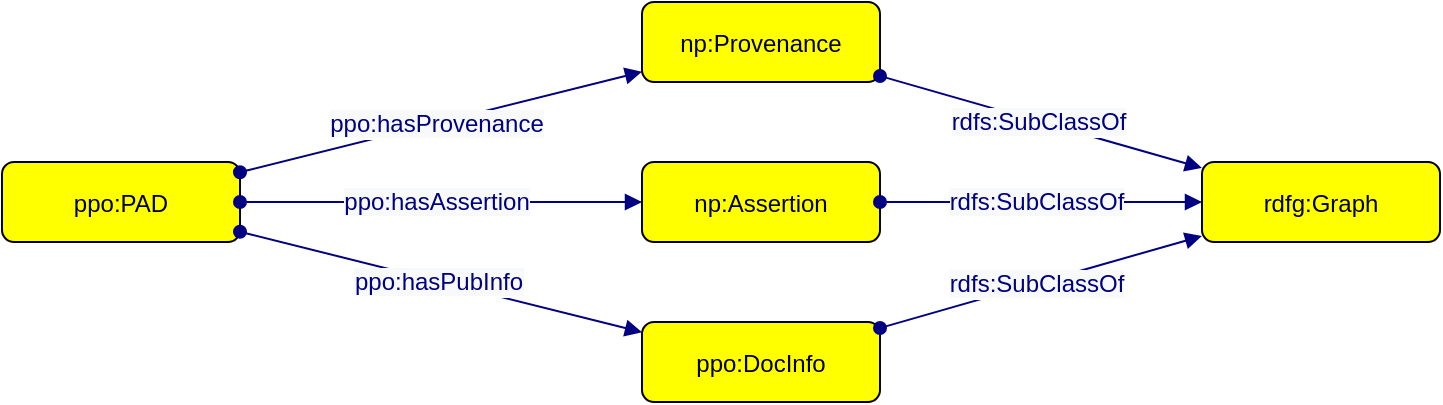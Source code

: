 <mxfile version="20.3.0" type="device" pages="8"><diagram id="r5bAQvxHWIokJ0bNrn_W" name="PAD"><mxGraphModel dx="1090" dy="353" grid="1" gridSize="10" guides="1" tooltips="1" connect="1" arrows="1" fold="1" page="0" pageScale="1" pageWidth="827" pageHeight="1169" math="0" shadow="0"><root><mxCell id="0"/><mxCell id="1" parent="0"/><mxCell id="KUJphh34m5trAI4EGn4l-1" value="ppo:PAD" style="graphMlID=n4;shape=rect;rounded=1;arcsize=30;fillColor=#ffff00;strokeColor=#000000;strokeWidth=1.0;fontSize=12;fontFamily=Helvetica;horizontal=1;verticalAlign=middle;" parent="1" vertex="1"><mxGeometry x="-240" y="80" width="119" height="40" as="geometry"/></mxCell><mxCell id="KUJphh34m5trAI4EGn4l-2" value="" style="graphMlID=e0;rounded=0;endArrow=block;strokeColor=#000080;strokeWidth=1.0;startArrow=oval;startFill=1;endFill=1;fontSize=12;fontFamily=Helvetica;horizontal=1;verticalAlign=middle;" parent="1" source="KUJphh34m5trAI4EGn4l-1" target="T-GnBuVgUxnBggzMr0Qk-1" edge="1"><mxGeometry relative="1" as="geometry"><mxPoint x="169" y="190" as="sourcePoint"/><mxPoint x="60" y="60" as="targetPoint"/></mxGeometry></mxCell><mxCell id="KUJphh34m5trAI4EGn4l-3" value="&lt;span style=&quot;color: rgb(0, 0, 128); font-size: 12px; background-color: rgb(248, 249, 250);&quot;&gt;ppo:hasProvenance&lt;/span&gt;" style="text;html=1;align=center;verticalAlign=middle;resizable=0;points=[];labelBackgroundColor=#ffffff;fontSize=12;fontFamily=Helvetica;horizontal=1;" parent="KUJphh34m5trAI4EGn4l-2" vertex="1" connectable="0"><mxGeometry x="-0.017" y="2" relative="1" as="geometry"><mxPoint x="-1" y="2" as="offset"/></mxGeometry></mxCell><mxCell id="KUJphh34m5trAI4EGn4l-5" value="" style="graphMlID=e0;rounded=0;endArrow=block;strokeColor=#000080;strokeWidth=1.0;startArrow=oval;startFill=1;endFill=1;fontSize=12;fontFamily=Helvetica;horizontal=1;verticalAlign=middle;" parent="1" source="KUJphh34m5trAI4EGn4l-1" target="T-GnBuVgUxnBggzMr0Qk-2" edge="1"><mxGeometry relative="1" as="geometry"><mxPoint x="-111" y="70" as="sourcePoint"/><mxPoint x="50" y="74.577" as="targetPoint"/></mxGeometry></mxCell><mxCell id="KUJphh34m5trAI4EGn4l-6" value="&lt;span style=&quot;color: rgb(0, 0, 128); font-size: 12px; background-color: rgb(248, 249, 250);&quot;&gt;ppo:hasAssertion&lt;/span&gt;" style="text;html=1;align=center;verticalAlign=middle;resizable=0;points=[];labelBackgroundColor=#ffffff;fontSize=12;fontFamily=Helvetica;horizontal=1;" parent="KUJphh34m5trAI4EGn4l-5" vertex="1" connectable="0"><mxGeometry x="-0.017" y="2" relative="1" as="geometry"><mxPoint x="-1" y="2" as="offset"/></mxGeometry></mxCell><mxCell id="T-GnBuVgUxnBggzMr0Qk-1" value="np:Provenance" style="graphMlID=n4;shape=rect;rounded=1;arcsize=30;fillColor=#ffff00;strokeColor=#000000;strokeWidth=1.0;fontSize=12;fontFamily=Helvetica;horizontal=1;verticalAlign=middle;" parent="1" vertex="1"><mxGeometry x="80" width="119" height="40" as="geometry"/></mxCell><mxCell id="T-GnBuVgUxnBggzMr0Qk-2" value="np:Assertion" style="graphMlID=n4;shape=rect;rounded=1;arcsize=30;fillColor=#ffff00;strokeColor=#000000;strokeWidth=1.0;fontSize=12;fontFamily=Helvetica;horizontal=1;verticalAlign=middle;" parent="1" vertex="1"><mxGeometry x="80" y="80" width="119" height="40" as="geometry"/></mxCell><mxCell id="T-GnBuVgUxnBggzMr0Qk-3" value="rdfg:Graph" style="graphMlID=n4;shape=rect;rounded=1;arcsize=30;fillColor=#ffff00;strokeColor=#000000;strokeWidth=1.0;fontSize=12;fontFamily=Helvetica;horizontal=1;verticalAlign=middle;" parent="1" vertex="1"><mxGeometry x="360" y="80" width="119" height="40" as="geometry"/></mxCell><mxCell id="T-GnBuVgUxnBggzMr0Qk-4" value="" style="graphMlID=e0;rounded=0;endArrow=block;strokeColor=#000080;strokeWidth=1.0;startArrow=oval;startFill=1;endFill=1;fontSize=12;fontFamily=Helvetica;horizontal=1;verticalAlign=middle;" parent="1" source="T-GnBuVgUxnBggzMr0Qk-2" target="T-GnBuVgUxnBggzMr0Qk-3" edge="1"><mxGeometry relative="1" as="geometry"><mxPoint x="-111" y="56.984" as="sourcePoint"/><mxPoint x="90" y="13.016" as="targetPoint"/></mxGeometry></mxCell><mxCell id="T-GnBuVgUxnBggzMr0Qk-5" value="&lt;span style=&quot;color: rgb(0, 0, 128); font-size: 12px; background-color: rgb(248, 249, 250);&quot;&gt;rdfs:SubClassOf&lt;/span&gt;" style="text;html=1;align=center;verticalAlign=middle;resizable=0;points=[];labelBackgroundColor=#ffffff;fontSize=12;fontFamily=Helvetica;horizontal=1;" parent="T-GnBuVgUxnBggzMr0Qk-4" vertex="1" connectable="0"><mxGeometry x="-0.017" y="2" relative="1" as="geometry"><mxPoint x="-1" y="2" as="offset"/></mxGeometry></mxCell><mxCell id="T-GnBuVgUxnBggzMr0Qk-6" value="" style="graphMlID=e0;rounded=0;endArrow=block;strokeColor=#000080;strokeWidth=1.0;startArrow=oval;startFill=1;endFill=1;fontSize=12;fontFamily=Helvetica;horizontal=1;verticalAlign=middle;" parent="1" source="T-GnBuVgUxnBggzMr0Qk-1" target="T-GnBuVgUxnBggzMr0Qk-3" edge="1"><mxGeometry relative="1" as="geometry"><mxPoint x="209" y="6.155" as="sourcePoint"/><mxPoint x="380" y="23.845" as="targetPoint"/></mxGeometry></mxCell><mxCell id="T-GnBuVgUxnBggzMr0Qk-7" value="&lt;span style=&quot;color: rgb(0, 0, 128); font-size: 12px; background-color: rgb(248, 249, 250);&quot;&gt;rdfs:SubClassOf&lt;/span&gt;" style="text;html=1;align=center;verticalAlign=middle;resizable=0;points=[];labelBackgroundColor=#ffffff;fontSize=12;fontFamily=Helvetica;horizontal=1;" parent="T-GnBuVgUxnBggzMr0Qk-6" vertex="1" connectable="0"><mxGeometry x="-0.017" y="2" relative="1" as="geometry"><mxPoint x="-1" y="2" as="offset"/></mxGeometry></mxCell><mxCell id="nkx4UvVVaPJu_EwP5q2J-1" value="" style="graphMlID=e0;rounded=0;endArrow=block;strokeColor=#000080;strokeWidth=1.0;startArrow=oval;startFill=1;endFill=1;fontSize=12;fontFamily=Helvetica;horizontal=1;verticalAlign=middle;" parent="1" source="KUJphh34m5trAI4EGn4l-1" target="nkx4UvVVaPJu_EwP5q2J-3" edge="1"><mxGeometry relative="1" as="geometry"><mxPoint x="-121" y="149.998" as="sourcePoint"/><mxPoint x="60" y="142.56" as="targetPoint"/></mxGeometry></mxCell><mxCell id="nkx4UvVVaPJu_EwP5q2J-2" value="&lt;span style=&quot;color: rgb(0, 0, 128); font-size: 12px; background-color: rgb(248, 249, 250);&quot;&gt;ppo:hasPubInfo&lt;/span&gt;" style="text;html=1;align=center;verticalAlign=middle;resizable=0;points=[];labelBackgroundColor=#ffffff;fontSize=12;fontFamily=Helvetica;horizontal=1;" parent="nkx4UvVVaPJu_EwP5q2J-1" vertex="1" connectable="0"><mxGeometry x="-0.017" y="2" relative="1" as="geometry"><mxPoint x="-1" y="2" as="offset"/></mxGeometry></mxCell><mxCell id="nkx4UvVVaPJu_EwP5q2J-3" value="ppo:DocInfo" style="graphMlID=n4;shape=rect;rounded=1;arcsize=30;fillColor=#ffff00;strokeColor=#000000;strokeWidth=1.0;fontSize=12;fontFamily=Helvetica;horizontal=1;verticalAlign=middle;" parent="1" vertex="1"><mxGeometry x="80" y="160" width="119" height="40" as="geometry"/></mxCell><mxCell id="nkx4UvVVaPJu_EwP5q2J-4" value="" style="graphMlID=e0;rounded=0;endArrow=block;strokeColor=#000080;strokeWidth=1.0;startArrow=oval;startFill=1;endFill=1;fontSize=12;fontFamily=Helvetica;horizontal=1;verticalAlign=middle;" parent="1" source="nkx4UvVVaPJu_EwP5q2J-3" target="T-GnBuVgUxnBggzMr0Qk-3" edge="1"><mxGeometry relative="1" as="geometry"><mxPoint x="209" y="88.715" as="sourcePoint"/><mxPoint x="360" y="151.06" as="targetPoint"/></mxGeometry></mxCell><mxCell id="nkx4UvVVaPJu_EwP5q2J-5" value="&lt;span style=&quot;color: rgb(0, 0, 128); font-size: 12px; background-color: rgb(248, 249, 250);&quot;&gt;rdfs:SubClassOf&lt;/span&gt;" style="text;html=1;align=center;verticalAlign=middle;resizable=0;points=[];labelBackgroundColor=#ffffff;fontSize=12;fontFamily=Helvetica;horizontal=1;" parent="nkx4UvVVaPJu_EwP5q2J-4" vertex="1" connectable="0"><mxGeometry x="-0.017" y="2" relative="1" as="geometry"><mxPoint x="-1" y="2" as="offset"/></mxGeometry></mxCell></root></mxGraphModel></diagram><diagram id="NwmYSHCzFPIrukeq5ntn" name="Provenance"><mxGraphModel dx="690" dy="603" grid="1" gridSize="10" guides="1" tooltips="1" connect="1" arrows="1" fold="1" page="0" pageScale="1" pageWidth="827" pageHeight="1169" math="0" shadow="0"><root><mxCell id="0"/><mxCell id="1" parent="0"/><mxCell id="bMI9R893zhemqyN6EgHU-1" value="ppo:Provenance" style="swimlane;fontFamily=Helvetica;fontSize=12;rounded=1;gradientColor=none;swimlaneFillColor=#FFE6CC;opacity=50;" parent="1" vertex="1"><mxGeometry y="60" width="520" height="300" as="geometry"><mxRectangle y="60" width="110" height="30" as="alternateBounds"/></mxGeometry></mxCell><mxCell id="wUpOQCwEGJzGYe8gkbVC-2" value="ppo:Assertion" style="graphMlID=n4;shape=rect;rounded=1;arcsize=30;fillColor=#ffff00;strokeColor=#000000;strokeWidth=1.0;fontSize=12;fontFamily=Helvetica;horizontal=1;verticalAlign=middle;" parent="bMI9R893zhemqyN6EgHU-1" vertex="1"><mxGeometry x="40" y="60" width="119" height="40" as="geometry"/></mxCell><mxCell id="wUpOQCwEGJzGYe8gkbVC-5" value="xsd:DateTime" style="graphMlID=n6;shape=parallelogram;fillColor=#ccffcc;strokeColor=#000000;strokeWidth=1.0;fontSize=12;fontFamily=Helvetica;horizontal=1;verticalAlign=middle;" parent="bMI9R893zhemqyN6EgHU-1" vertex="1"><mxGeometry x="360" y="140" width="120" height="40" as="geometry"/></mxCell><mxCell id="wUpOQCwEGJzGYe8gkbVC-6" value="dcterms:Agent" style="graphMlID=n4;shape=rect;rounded=1;arcsize=30;fillColor=#ffff00;strokeColor=#000000;strokeWidth=1.0;fontSize=12;fontFamily=Helvetica;horizontal=1;verticalAlign=middle;" parent="bMI9R893zhemqyN6EgHU-1" vertex="1"><mxGeometry x="360" y="220" width="120" height="40" as="geometry"/></mxCell><mxCell id="wUpOQCwEGJzGYe8gkbVC-7" value="" style="graphMlID=e0;rounded=0;endArrow=block;strokeColor=#000080;strokeWidth=1.0;startArrow=oval;startFill=1;endFill=1;fontSize=12;fontFamily=Helvetica;horizontal=1;verticalAlign=middle;edgeStyle=entityRelationEdgeStyle;" parent="bMI9R893zhemqyN6EgHU-1" source="wUpOQCwEGJzGYe8gkbVC-2" target="wUpOQCwEGJzGYe8gkbVC-6" edge="1"><mxGeometry relative="1" as="geometry"><mxPoint x="180" y="174.667" as="sourcePoint"/><mxPoint x="511" y="308" as="targetPoint"/></mxGeometry></mxCell><mxCell id="wUpOQCwEGJzGYe8gkbVC-8" value="&lt;font color=&quot;#000080&quot;&gt;dcterms:creator&lt;/font&gt;" style="text;html=1;align=right;verticalAlign=middle;resizable=0;points=[];labelBackgroundColor=default;fontSize=12;fontFamily=Helvetica;horizontal=1;" parent="wUpOQCwEGJzGYe8gkbVC-7" vertex="1" connectable="0"><mxGeometry x="-0.017" y="2" relative="1" as="geometry"><mxPoint x="71" y="83" as="offset"/></mxGeometry></mxCell><mxCell id="wUpOQCwEGJzGYe8gkbVC-12" value="" style="graphMlID=e2;rounded=0;endArrow=block;strokeColor=#008000;strokeWidth=1.0;startArrow=oval;startFill=0;endFill=0;fontFamily=Helvetica;fontSize=12;edgeStyle=entityRelationEdgeStyle;" parent="bMI9R893zhemqyN6EgHU-1" source="wUpOQCwEGJzGYe8gkbVC-2" target="wUpOQCwEGJzGYe8gkbVC-5" edge="1"><mxGeometry relative="1" as="geometry"><mxPoint x="240" y="310" as="sourcePoint"/><mxPoint x="516.811" y="310.18" as="targetPoint"/></mxGeometry></mxCell><mxCell id="wUpOQCwEGJzGYe8gkbVC-13" value="&lt;font color=&quot;#008000&quot; style=&quot;font-size: 12px;&quot;&gt;&lt;span style=&quot;font-size: 12px;&quot;&gt;dcterms:created&lt;/span&gt;&lt;/font&gt;" style="text;html=1;align=right;verticalAlign=middle;resizable=0;points=[];labelBackgroundColor=default;fontFamily=Helvetica;fontSize=12;" parent="wUpOQCwEGJzGYe8gkbVC-12" vertex="1" connectable="0"><mxGeometry x="-0.09" y="3" relative="1" as="geometry"><mxPoint x="82" y="48" as="offset"/></mxGeometry></mxCell><mxCell id="Z7SJON0UZ6SQZPQjAAtj-1" value="xsd:IRI" style="graphMlID=n6;shape=parallelogram;fillColor=#ccffcc;strokeColor=#000000;strokeWidth=1.0;fontSize=12;fontFamily=Helvetica;horizontal=1;verticalAlign=middle;" parent="bMI9R893zhemqyN6EgHU-1" vertex="1"><mxGeometry x="360" y="60" width="120" height="40" as="geometry"/></mxCell><mxCell id="Z7SJON0UZ6SQZPQjAAtj-2" value="" style="graphMlID=e2;rounded=0;endArrow=block;strokeColor=#008000;strokeWidth=1.0;startArrow=oval;startFill=0;endFill=0;fontFamily=Helvetica;fontSize=12;edgeStyle=entityRelationEdgeStyle;" parent="bMI9R893zhemqyN6EgHU-1" source="wUpOQCwEGJzGYe8gkbVC-2" target="Z7SJON0UZ6SQZPQjAAtj-1" edge="1"><mxGeometry relative="1" as="geometry"><mxPoint x="340" y="-120" as="sourcePoint"/><mxPoint x="697.811" y="110.18" as="targetPoint"/></mxGeometry></mxCell><mxCell id="Z7SJON0UZ6SQZPQjAAtj-3" value="&lt;font color=&quot;#008000&quot; style=&quot;font-size: 12px;&quot;&gt;&lt;span style=&quot;font-size: 12px;&quot;&gt;dcterms:license&lt;/span&gt;&lt;/font&gt;" style="text;html=1;align=right;verticalAlign=middle;resizable=0;points=[];labelBackgroundColor=default;fontFamily=Helvetica;fontSize=12;" parent="Z7SJON0UZ6SQZPQjAAtj-2" vertex="1" connectable="0"><mxGeometry x="-0.09" y="3" relative="1" as="geometry"><mxPoint x="82" y="3" as="offset"/></mxGeometry></mxCell></root></mxGraphModel></diagram><diagram name="DocInfo" id="P3slYJVel3pkunC9MQ0Z"><mxGraphModel dx="690" dy="203" grid="1" gridSize="10" guides="1" tooltips="1" connect="1" arrows="1" fold="1" page="0" pageScale="1" pageWidth="827" pageHeight="1169" math="0" shadow="0"><root><mxCell id="Lqi16ev8CbMD4aSJsYoh-0"/><mxCell id="Lqi16ev8CbMD4aSJsYoh-1" parent="Lqi16ev8CbMD4aSJsYoh-0"/><mxCell id="Lqi16ev8CbMD4aSJsYoh-13" value="ppo:DocInfo" style="swimlane;fontFamily=Helvetica;fontSize=12;rounded=1;gradientColor=none;swimlaneFillColor=#FFFFCC;opacity=50;" vertex="1" parent="Lqi16ev8CbMD4aSJsYoh-1"><mxGeometry y="400" width="520" height="300" as="geometry"><mxRectangle y="60" width="110" height="30" as="alternateBounds"/></mxGeometry></mxCell><mxCell id="Lqi16ev8CbMD4aSJsYoh-14" value="ppo:PAD" style="graphMlID=n4;shape=rect;rounded=1;arcsize=30;fillColor=#ffff00;strokeColor=#000000;strokeWidth=1.0;fontSize=12;fontFamily=Helvetica;horizontal=1;verticalAlign=middle;" vertex="1" parent="Lqi16ev8CbMD4aSJsYoh-13"><mxGeometry x="40" y="60" width="119" height="40" as="geometry"/></mxCell><mxCell id="Lqi16ev8CbMD4aSJsYoh-15" value="xsd:DateTime" style="graphMlID=n6;shape=parallelogram;fillColor=#ccffcc;strokeColor=#000000;strokeWidth=1.0;fontSize=12;fontFamily=Helvetica;horizontal=1;verticalAlign=middle;" vertex="1" parent="Lqi16ev8CbMD4aSJsYoh-13"><mxGeometry x="360" y="140" width="120" height="40" as="geometry"/></mxCell><mxCell id="Lqi16ev8CbMD4aSJsYoh-16" value="dcterms:Agent" style="graphMlID=n4;shape=rect;rounded=1;arcsize=30;fillColor=#ffff00;strokeColor=#000000;strokeWidth=1.0;fontSize=12;fontFamily=Helvetica;horizontal=1;verticalAlign=middle;" vertex="1" parent="Lqi16ev8CbMD4aSJsYoh-13"><mxGeometry x="360" y="220" width="120" height="40" as="geometry"/></mxCell><mxCell id="Lqi16ev8CbMD4aSJsYoh-17" value="" style="graphMlID=e0;rounded=0;endArrow=block;strokeColor=#000080;strokeWidth=1.0;startArrow=oval;startFill=1;endFill=1;fontSize=12;fontFamily=Helvetica;horizontal=1;verticalAlign=middle;edgeStyle=entityRelationEdgeStyle;" edge="1" parent="Lqi16ev8CbMD4aSJsYoh-13" source="Lqi16ev8CbMD4aSJsYoh-14" target="Lqi16ev8CbMD4aSJsYoh-16"><mxGeometry relative="1" as="geometry"><mxPoint x="180" y="174.667" as="sourcePoint"/><mxPoint x="511" y="308" as="targetPoint"/></mxGeometry></mxCell><mxCell id="Lqi16ev8CbMD4aSJsYoh-18" value="&lt;font color=&quot;#000080&quot;&gt;dcterms:creator&lt;/font&gt;" style="text;html=1;align=right;verticalAlign=middle;resizable=0;points=[];labelBackgroundColor=default;fontSize=12;fontFamily=Helvetica;horizontal=1;" vertex="1" connectable="0" parent="Lqi16ev8CbMD4aSJsYoh-17"><mxGeometry x="-0.017" y="2" relative="1" as="geometry"><mxPoint x="71" y="83" as="offset"/></mxGeometry></mxCell><mxCell id="Lqi16ev8CbMD4aSJsYoh-19" value="" style="graphMlID=e2;rounded=0;endArrow=block;strokeColor=#008000;strokeWidth=1.0;startArrow=oval;startFill=0;endFill=0;fontFamily=Helvetica;fontSize=12;edgeStyle=entityRelationEdgeStyle;" edge="1" parent="Lqi16ev8CbMD4aSJsYoh-13" source="Lqi16ev8CbMD4aSJsYoh-14" target="Lqi16ev8CbMD4aSJsYoh-15"><mxGeometry relative="1" as="geometry"><mxPoint x="240" y="310" as="sourcePoint"/><mxPoint x="516.811" y="310.18" as="targetPoint"/></mxGeometry></mxCell><mxCell id="Lqi16ev8CbMD4aSJsYoh-20" value="&lt;font color=&quot;#008000&quot; style=&quot;font-size: 12px;&quot;&gt;&lt;span style=&quot;font-size: 12px;&quot;&gt;dcterms:created&lt;/span&gt;&lt;/font&gt;" style="text;html=1;align=right;verticalAlign=middle;resizable=0;points=[];labelBackgroundColor=default;fontFamily=Helvetica;fontSize=12;" vertex="1" connectable="0" parent="Lqi16ev8CbMD4aSJsYoh-19"><mxGeometry x="-0.09" y="3" relative="1" as="geometry"><mxPoint x="82" y="48" as="offset"/></mxGeometry></mxCell><mxCell id="Lqi16ev8CbMD4aSJsYoh-21" value="xsd:IRI" style="graphMlID=n6;shape=parallelogram;fillColor=#ccffcc;strokeColor=#000000;strokeWidth=1.0;fontSize=12;fontFamily=Helvetica;horizontal=1;verticalAlign=middle;" vertex="1" parent="Lqi16ev8CbMD4aSJsYoh-13"><mxGeometry x="360" y="60" width="120" height="40" as="geometry"/></mxCell><mxCell id="Lqi16ev8CbMD4aSJsYoh-22" value="" style="graphMlID=e2;rounded=0;endArrow=block;strokeColor=#008000;strokeWidth=1.0;startArrow=oval;startFill=0;endFill=0;fontFamily=Helvetica;fontSize=12;edgeStyle=entityRelationEdgeStyle;" edge="1" parent="Lqi16ev8CbMD4aSJsYoh-13" source="Lqi16ev8CbMD4aSJsYoh-14" target="Lqi16ev8CbMD4aSJsYoh-21"><mxGeometry relative="1" as="geometry"><mxPoint x="340" y="-120" as="sourcePoint"/><mxPoint x="697.811" y="110.18" as="targetPoint"/></mxGeometry></mxCell><mxCell id="Lqi16ev8CbMD4aSJsYoh-23" value="&lt;font color=&quot;#008000&quot; style=&quot;font-size: 12px;&quot;&gt;&lt;span style=&quot;font-size: 12px;&quot;&gt;dcterms:license&lt;/span&gt;&lt;/font&gt;" style="text;html=1;align=right;verticalAlign=middle;resizable=0;points=[];labelBackgroundColor=default;fontFamily=Helvetica;fontSize=12;" vertex="1" connectable="0" parent="Lqi16ev8CbMD4aSJsYoh-22"><mxGeometry x="-0.09" y="3" relative="1" as="geometry"><mxPoint x="82" y="3" as="offset"/></mxGeometry></mxCell></root></mxGraphModel></diagram><diagram id="9AjnnbNAk49L-ehh__Q5" name="Assertion"><mxGraphModel dx="1600" dy="889" grid="1" gridSize="10" guides="1" tooltips="1" connect="1" arrows="1" fold="1" page="0" pageScale="1" pageWidth="827" pageHeight="1169" math="0" shadow="0"><root><mxCell id="0"/><mxCell id="1" parent="0"/><mxCell id="gz-MgCHbJ46bP3CUC2vn-1" value="np:Assertion" style="swimlane;fontFamily=Helvetica;fontSize=12;rounded=1;gradientColor=none;swimlaneFillColor=#CCE5FF;opacity=50;" parent="1" vertex="1"><mxGeometry x="80" y="180" width="880" height="620" as="geometry"><mxRectangle x="80" y="180" width="110" height="30" as="alternateBounds"/></mxGeometry></mxCell><mxCell id="MVykyhPDBNr8RIQKqEZP-3" value="ppo:Platform" style="graphMlID=n4;shape=rect;rounded=1;arcsize=30;fillColor=#ffff00;strokeColor=#000000;strokeWidth=1.0" parent="gz-MgCHbJ46bP3CUC2vn-1" vertex="1"><mxGeometry x="40" y="380" width="120" height="40" as="geometry"/></mxCell><mxCell id="0afHChDn0B2I90h6KcSq-1" value="xsd:Literal" style="graphMlID=n6;shape=parallelogram;fillColor=#ccffcc;strokeColor=#000000;strokeWidth=1.0" parent="gz-MgCHbJ46bP3CUC2vn-1" vertex="1"><mxGeometry x="360" y="220" width="120" height="40" as="geometry"/></mxCell><mxCell id="0afHChDn0B2I90h6KcSq-2" value="" style="graphMlID=e2;rounded=0;endArrow=block;strokeColor=#008000;strokeWidth=1.0;startArrow=oval;startFill=0;endFill=0;edgeStyle=orthogonalEdgeStyle;" parent="gz-MgCHbJ46bP3CUC2vn-1" source="MVykyhPDBNr8RIQKqEZP-3" target="0afHChDn0B2I90h6KcSq-1" edge="1"><mxGeometry relative="1" as="geometry"><mxPoint x="160" y="390" as="sourcePoint"/><mxPoint x="-280.189" y="270.18" as="targetPoint"/><Array as="points"><mxPoint x="120" y="240"/></Array></mxGeometry></mxCell><mxCell id="0afHChDn0B2I90h6KcSq-3" value="&lt;span style=&quot;color: rgb(0, 128, 0); font-size: 12px; background-color: rgb(248, 249, 250);&quot;&gt;dcterms:identifier&lt;/span&gt;" style="text;html=1;align=center;verticalAlign=middle;resizable=0;points=[];labelBackgroundColor=#ffffff;fontSize=12;fontFamily=Helvetica;" parent="0afHChDn0B2I90h6KcSq-2" vertex="1" connectable="0"><mxGeometry relative="1" as="geometry"><mxPoint x="70" as="offset"/></mxGeometry></mxCell><mxCell id="SunYYogLTdyj1RK_jPj5-1" value="xsd:anyURI" style="graphMlID=n6;shape=parallelogram;fillColor=#ccffcc;strokeColor=#000000;strokeWidth=1.0" parent="gz-MgCHbJ46bP3CUC2vn-1" vertex="1"><mxGeometry x="360" y="140" width="120" height="40" as="geometry"/></mxCell><mxCell id="SunYYogLTdyj1RK_jPj5-2" value="xsd:String" style="graphMlID=n6;shape=parallelogram;fillColor=#ccffcc;strokeColor=#000000;strokeWidth=1.0" parent="gz-MgCHbJ46bP3CUC2vn-1" vertex="1"><mxGeometry x="360" y="300" width="120" height="40" as="geometry"/></mxCell><mxCell id="SunYYogLTdyj1RK_jPj5-3" value="" style="graphMlID=e2;rounded=0;endArrow=block;strokeColor=#008000;strokeWidth=1.0;startArrow=oval;startFill=0;endFill=0;align=center;edgeStyle=orthogonalEdgeStyle;" parent="gz-MgCHbJ46bP3CUC2vn-1" source="MVykyhPDBNr8RIQKqEZP-3" target="SunYYogLTdyj1RK_jPj5-1" edge="1"><mxGeometry relative="1" as="geometry"><mxPoint x="160" y="390" as="sourcePoint"/><mxPoint x="-29.961" y="190" as="targetPoint"/><Array as="points"><mxPoint x="100" y="160"/></Array></mxGeometry></mxCell><mxCell id="SunYYogLTdyj1RK_jPj5-4" value="&lt;span style=&quot;color: rgb(0, 128, 0); font-size: 12px; background-color: rgb(248, 249, 250);&quot;&gt;schema:url&lt;/span&gt;" style="text;html=1;align=center;verticalAlign=middle;resizable=0;points=[];labelBackgroundColor=#ffffff;fontSize=12;fontFamily=Helvetica;" parent="SunYYogLTdyj1RK_jPj5-3" vertex="1" connectable="0"><mxGeometry relative="1" as="geometry"><mxPoint x="120" as="offset"/></mxGeometry></mxCell><mxCell id="SunYYogLTdyj1RK_jPj5-5" value="" style="graphMlID=e2;rounded=0;endArrow=block;strokeColor=#008000;strokeWidth=1.0;startArrow=oval;startFill=0;endFill=0;align=center;edgeStyle=orthogonalEdgeStyle;" parent="gz-MgCHbJ46bP3CUC2vn-1" source="MVykyhPDBNr8RIQKqEZP-3" target="SunYYogLTdyj1RK_jPj5-2" edge="1"><mxGeometry relative="1" as="geometry"><mxPoint x="160" y="390" as="sourcePoint"/><mxPoint x="-19.961" y="200" as="targetPoint"/><Array as="points"><mxPoint x="140" y="320"/></Array></mxGeometry></mxCell><mxCell id="SunYYogLTdyj1RK_jPj5-6" value="&lt;span style=&quot;color: rgb(0, 128, 0); font-size: 12px; background-color: rgb(248, 249, 250);&quot;&gt;schema:name&lt;br&gt;&lt;/span&gt;" style="text;html=1;align=center;verticalAlign=middle;resizable=0;points=[];labelBackgroundColor=#ffffff;fontSize=12;fontFamily=Helvetica;" parent="SunYYogLTdyj1RK_jPj5-5" vertex="1" connectable="0"><mxGeometry relative="1" as="geometry"><mxPoint x="20" as="offset"/></mxGeometry></mxCell><mxCell id="SunYYogLTdyj1RK_jPj5-7" value="dcterms:Agent" style="graphMlID=n4;shape=rect;rounded=1;arcsize=30;fillColor=#ffff00;strokeColor=#000000;strokeWidth=1.0;fontFamily=Helvetica;" parent="gz-MgCHbJ46bP3CUC2vn-1" vertex="1"><mxGeometry x="360.0" y="60" width="120" height="40" as="geometry"/></mxCell><mxCell id="SunYYogLTdyj1RK_jPj5-8" value="" style="graphMlID=e0;rounded=0;endArrow=block;strokeColor=#000080;strokeWidth=1.0;startArrow=oval;startFill=1;endFill=1;fontFamily=Helvetica;align=center;edgeStyle=orthogonalEdgeStyle;" parent="gz-MgCHbJ46bP3CUC2vn-1" source="MVykyhPDBNr8RIQKqEZP-3" target="SunYYogLTdyj1RK_jPj5-7" edge="1"><mxGeometry relative="1" as="geometry"><mxPoint x="40" y="80" as="sourcePoint"/><mxPoint x="-29" y="200" as="targetPoint"/><Array as="points"><mxPoint x="80" y="80"/></Array></mxGeometry></mxCell><mxCell id="SunYYogLTdyj1RK_jPj5-9" value="&lt;font color=&quot;#000080&quot; style=&quot;font-size: 12px;&quot;&gt;&lt;span style=&quot;font-size: 12px; background-color: rgb(248, 249, 250);&quot;&gt;dcterms:publisher&lt;/span&gt;&lt;/font&gt;" style="text;html=1;align=center;verticalAlign=middle;resizable=0;points=[];labelBackgroundColor=#ffffff;fontSize=12;fontFamily=Helvetica;" parent="SunYYogLTdyj1RK_jPj5-8" vertex="1" connectable="0"><mxGeometry relative="1" as="geometry"><mxPoint x="160" y="-11" as="offset"/></mxGeometry></mxCell><mxCell id="wgvQZaefd5ww9gvOljm6-1" value="ppo:PlatformType" style="graphMlID=n4;shape=rect;rounded=1;arcsize=30;fillColor=#ffff00;strokeColor=#000000;strokeWidth=1.0" parent="gz-MgCHbJ46bP3CUC2vn-1" vertex="1"><mxGeometry x="40" y="540" width="120" height="40" as="geometry"/></mxCell><mxCell id="wgvQZaefd5ww9gvOljm6-2" value="" style="graphMlID=e0;rounded=0;endArrow=block;strokeColor=#000080;strokeWidth=1.0;startArrow=oval;startFill=1;endFill=1;fontFamily=Helvetica;fontSize=12;" parent="gz-MgCHbJ46bP3CUC2vn-1" source="MVykyhPDBNr8RIQKqEZP-3" target="wgvQZaefd5ww9gvOljm6-1" edge="1"><mxGeometry relative="1" as="geometry"><mxPoint x="-490" y="60" as="sourcePoint"/><mxPoint x="-170" y="60" as="targetPoint"/></mxGeometry></mxCell><mxCell id="wgvQZaefd5ww9gvOljm6-3" value="ppo:hasPlatformType" style="edgeLabel;html=1;align=center;verticalAlign=middle;resizable=0;points=[];fontSize=12;fontFamily=Helvetica;fontColor=#000080;" parent="wgvQZaefd5ww9gvOljm6-2" vertex="1" connectable="0"><mxGeometry relative="1" as="geometry"><mxPoint as="offset"/></mxGeometry></mxCell><mxCell id="MJRSZF9TvteIFQLf6DUk-2" value="" style="graphMlID=e0;rounded=0;endArrow=block;strokeColor=#000080;strokeWidth=1.0;startArrow=oval;startFill=1;endFill=1;fontFamily=Helvetica;fontSize=11;" parent="gz-MgCHbJ46bP3CUC2vn-1" source="wgvQZaefd5ww9gvOljm6-1" target="rIVNulveX6J6Kft9MRbE-3" edge="1"><mxGeometry relative="1" as="geometry"><mxPoint x="320" y="350" as="sourcePoint"/><mxPoint x="640" y="400" as="targetPoint"/></mxGeometry></mxCell><mxCell id="MJRSZF9TvteIFQLf6DUk-3" value="&lt;span style=&quot;color: rgb(0, 0, 128); font-size: 12px; background-color: rgb(248, 249, 250);&quot;&gt;ppo:hasPolicy&lt;/span&gt;" style="text;html=1;align=center;verticalAlign=middle;resizable=0;points=[];labelBackgroundColor=#ffffff;fontSize=12;fontFamily=Helvetica;" parent="MJRSZF9TvteIFQLf6DUk-2" vertex="1" connectable="0"><mxGeometry relative="1" as="geometry"><mxPoint as="offset"/></mxGeometry></mxCell><mxCell id="rIVNulveX6J6Kft9MRbE-1" value="ppo:Evaluation-&#10;Policy" style="graphMlID=n4;shape=rect;rounded=1;arcsize=30;fillColor=#ffff00;strokeColor=#000000;strokeWidth=1.0" parent="gz-MgCHbJ46bP3CUC2vn-1" vertex="1"><mxGeometry x="560" y="540" width="120" height="40" as="geometry"/></mxCell><mxCell id="rIVNulveX6J6Kft9MRbE-2" value="ppo:Publication-&#10;ElsewherePolicy" style="graphMlID=n4;shape=rect;rounded=1;arcsize=30;fillColor=#ffff00;strokeColor=#000000;strokeWidth=1.0" parent="gz-MgCHbJ46bP3CUC2vn-1" vertex="1"><mxGeometry x="720" y="540" width="120" height="40" as="geometry"/></mxCell><mxCell id="rIVNulveX6J6Kft9MRbE-3" value="ppo:Policy" style="graphMlID=n4;shape=rect;rounded=1;arcsize=30;fillColor=#ffff00;strokeColor=#000000;strokeWidth=1.0" parent="gz-MgCHbJ46bP3CUC2vn-1" vertex="1"><mxGeometry x="560" y="380" width="120" height="40" as="geometry"/></mxCell><mxCell id="rIVNulveX6J6Kft9MRbE-4" value="ppo:Dissemination-&#10;Policy" style="graphMlID=n4;shape=rect;rounded=1;arcsize=30;fillColor=#ffff00;strokeColor=#000000;strokeWidth=1.0" parent="gz-MgCHbJ46bP3CUC2vn-1" vertex="1"><mxGeometry x="400" y="540" width="120" height="40" as="geometry"/></mxCell><mxCell id="rIVNulveX6J6Kft9MRbE-5" value="" style="graphMlID=e0;rounded=0;endArrow=block;strokeColor=#000080;strokeWidth=1.0;startArrow=oval;startFill=1;endFill=1;fontFamily=Helvetica;fontSize=11;" parent="gz-MgCHbJ46bP3CUC2vn-1" source="rIVNulveX6J6Kft9MRbE-3" target="rIVNulveX6J6Kft9MRbE-4" edge="1"><mxGeometry relative="1" as="geometry"><mxPoint x="570" y="270.082" as="sourcePoint"/><mxPoint x="721" y="270" as="targetPoint"/></mxGeometry></mxCell><mxCell id="rIVNulveX6J6Kft9MRbE-6" value="&lt;span style=&quot;color: rgb(0, 0, 128); font-size: 12px; background-color: rgb(248, 249, 250);&quot;&gt;rdfs:SubClassOf&lt;/span&gt;" style="text;html=1;align=center;verticalAlign=middle;resizable=0;points=[];labelBackgroundColor=#ffffff;fontSize=12;fontFamily=Helvetica;" parent="rIVNulveX6J6Kft9MRbE-5" vertex="1" connectable="0"><mxGeometry relative="1" as="geometry"><mxPoint x="-30" y="20" as="offset"/></mxGeometry></mxCell><mxCell id="rIVNulveX6J6Kft9MRbE-7" value="" style="graphMlID=e0;rounded=0;endArrow=block;strokeColor=#000080;strokeWidth=1.0;startArrow=oval;startFill=1;endFill=1;fontFamily=Helvetica;fontSize=11;" parent="gz-MgCHbJ46bP3CUC2vn-1" source="rIVNulveX6J6Kft9MRbE-3" target="rIVNulveX6J6Kft9MRbE-2" edge="1"><mxGeometry relative="1" as="geometry"><mxPoint x="603.333" y="440" as="sourcePoint"/><mxPoint x="456.667" y="550" as="targetPoint"/></mxGeometry></mxCell><mxCell id="rIVNulveX6J6Kft9MRbE-8" value="&lt;span style=&quot;color: rgb(0, 0, 128); font-size: 12px; background-color: rgb(248, 249, 250);&quot;&gt;rdfs:SubClassOf&lt;/span&gt;" style="text;html=1;align=center;verticalAlign=middle;resizable=0;points=[];labelBackgroundColor=#ffffff;fontSize=12;fontFamily=Helvetica;" parent="rIVNulveX6J6Kft9MRbE-7" vertex="1" connectable="0"><mxGeometry relative="1" as="geometry"><mxPoint x="20" y="20" as="offset"/></mxGeometry></mxCell><mxCell id="rIVNulveX6J6Kft9MRbE-9" value="" style="graphMlID=e0;rounded=0;endArrow=block;strokeColor=#000080;strokeWidth=1.0;startArrow=oval;startFill=1;endFill=1;fontFamily=Helvetica;fontSize=11;" parent="gz-MgCHbJ46bP3CUC2vn-1" source="rIVNulveX6J6Kft9MRbE-3" target="rIVNulveX6J6Kft9MRbE-1" edge="1"><mxGeometry relative="1" as="geometry"><mxPoint x="613.333" y="450" as="sourcePoint"/><mxPoint x="466.667" y="560" as="targetPoint"/></mxGeometry></mxCell><mxCell id="rIVNulveX6J6Kft9MRbE-10" value="&lt;span style=&quot;color: rgb(0, 0, 128); font-size: 12px; background-color: rgb(248, 249, 250);&quot;&gt;rdfs:SubClassOf&lt;/span&gt;" style="text;html=1;align=center;verticalAlign=middle;resizable=0;points=[];labelBackgroundColor=#ffffff;fontSize=12;fontFamily=Helvetica;" parent="rIVNulveX6J6Kft9MRbE-9" vertex="1" connectable="0"><mxGeometry relative="1" as="geometry"><mxPoint as="offset"/></mxGeometry></mxCell><mxCell id="KPBt56mXRijsaWwPCZUU-1" value="" style="graphMlID=e0;rounded=0;endArrow=block;strokeColor=#000080;strokeWidth=1.0;startArrow=oval;startFill=1;endFill=1;fontFamily=Helvetica;fontSize=11;" parent="gz-MgCHbJ46bP3CUC2vn-1" source="MVykyhPDBNr8RIQKqEZP-3" target="rIVNulveX6J6Kft9MRbE-3" edge="1"><mxGeometry relative="1" as="geometry"><mxPoint x="170" y="551.538" as="sourcePoint"/><mxPoint x="570" y="428.462" as="targetPoint"/></mxGeometry></mxCell><mxCell id="KPBt56mXRijsaWwPCZUU-2" value="&lt;span style=&quot;color: rgb(0, 0, 128); font-size: 12px; background-color: rgb(248, 249, 250);&quot;&gt;ppo:hasPolicy&lt;/span&gt;" style="text;html=1;align=center;verticalAlign=middle;resizable=0;points=[];labelBackgroundColor=#ffffff;fontSize=12;fontFamily=Helvetica;" parent="KPBt56mXRijsaWwPCZUU-1" vertex="1" connectable="0"><mxGeometry relative="1" as="geometry"><mxPoint as="offset"/></mxGeometry></mxCell></root></mxGraphModel></diagram><diagram id="DpkohsHSQypHiACqNhp4" name="Identifier"><mxGraphModel dx="1360" dy="889" grid="1" gridSize="10" guides="1" tooltips="1" connect="1" arrows="1" fold="1" page="0" pageScale="1" pageWidth="827" pageHeight="1169" math="0" shadow="0"><root><mxCell id="0"/><mxCell id="1" parent="0"/><mxCell id="uXc9PLOgi6FMu5m9OY-l-2" value="ppo:Platform" style="graphMlID=n4;shape=rect;rounded=1;arcsize=30;fillColor=#ffff00;strokeColor=#000000;strokeWidth=1.0;fontFamily=Helvetica;" parent="1" vertex="1"><mxGeometry x="360" y="280" width="160" height="40" as="geometry"/></mxCell><mxCell id="uXc9PLOgi6FMu5m9OY-l-8" value="xsd:String" style="graphMlID=n6;shape=parallelogram;fillColor=#ccffcc;strokeColor=#000000;strokeWidth=1.0" parent="1" vertex="1"><mxGeometry x="720" width="126.09" height="40" as="geometry"/></mxCell><mxCell id="uXc9PLOgi6FMu5m9OY-l-11" value="xsd:String" style="graphMlID=n6;shape=parallelogram;fillColor=#ccffcc;strokeColor=#000000;strokeWidth=1.0" parent="1" vertex="1"><mxGeometry x="720" y="80" width="126.09" height="40" as="geometry"/></mxCell><mxCell id="usg2qc-wE2mQrx90kM3m-1" value="xsd:anyURI" style="graphMlID=n6;shape=parallelogram;fillColor=#ccffcc;strokeColor=#000000;strokeWidth=1.0" parent="1" vertex="1"><mxGeometry x="720" y="360" width="126.095" height="43" as="geometry"/></mxCell><mxCell id="lhMrlvGYys9Os50Xt3gn-1" value="" style="graphMlID=e2;rounded=0;endArrow=block;strokeColor=#008000;strokeWidth=1.0;startArrow=oval;startFill=0;endFill=0;edgeStyle=entityRelationEdgeStyle;" parent="1" source="uXc9PLOgi6FMu5m9OY-l-2" target="uXc9PLOgi6FMu5m9OY-l-8" edge="1"><mxGeometry relative="1" as="geometry"><mxPoint x="250" y="430" as="sourcePoint"/><mxPoint x="526.811" y="430.18" as="targetPoint"/></mxGeometry></mxCell><mxCell id="lhMrlvGYys9Os50Xt3gn-2" value="&lt;span style=&quot;color: rgb(0, 128, 0); font-size: 12px; background-color: rgb(248, 249, 250);&quot;&gt;fabio:hasIssnL&lt;/span&gt;" style="text;html=1;align=right;verticalAlign=middle;resizable=0;points=[];labelBackgroundColor=#ffffff;fontSize=12;fontFamily=Helvetica;" parent="lhMrlvGYys9Os50Xt3gn-1" vertex="1" connectable="0"><mxGeometry x="-0.09" y="3" relative="1" as="geometry"><mxPoint x="80" y="-153" as="offset"/></mxGeometry></mxCell><mxCell id="IPl7vRSe11yOwly88ItS-1" value="xsd:String" style="graphMlID=n6;shape=parallelogram;fillColor=#ccffcc;strokeColor=#000000;strokeWidth=1.0" parent="1" vertex="1"><mxGeometry x="720" y="240" width="126.09" height="40" as="geometry"/></mxCell><mxCell id="IPl7vRSe11yOwly88ItS-2" value="" style="graphMlID=e2;rounded=0;endArrow=block;strokeColor=#008000;strokeWidth=1.0;startArrow=oval;startFill=0;endFill=0;edgeStyle=entityRelationEdgeStyle;" parent="1" source="uXc9PLOgi6FMu5m9OY-l-2" target="IPl7vRSe11yOwly88ItS-1" edge="1"><mxGeometry relative="1" as="geometry"><mxPoint x="113.008" y="380" as="sourcePoint"/><mxPoint x="199.811" y="490.18" as="targetPoint"/></mxGeometry></mxCell><mxCell id="IPl7vRSe11yOwly88ItS-3" value="&lt;span style=&quot;color: rgb(0, 128, 0); font-size: 12px; background-color: rgb(248, 249, 250);&quot;&gt;prism:doi&lt;/span&gt;" style="text;html=1;align=right;verticalAlign=middle;resizable=0;points=[];labelBackgroundColor=#ffffff;fontSize=12;fontFamily=Helvetica;" parent="IPl7vRSe11yOwly88ItS-2" vertex="1" connectable="0"><mxGeometry x="-0.09" y="3" relative="1" as="geometry"><mxPoint x="79" y="-20" as="offset"/></mxGeometry></mxCell><mxCell id="IPl7vRSe11yOwly88ItS-4" value="xsd:String" style="graphMlID=n6;shape=parallelogram;fillColor=#ccffcc;strokeColor=#000000;strokeWidth=1.0" parent="1" vertex="1"><mxGeometry x="720" y="520" width="126.095" height="43" as="geometry"/></mxCell><mxCell id="IPl7vRSe11yOwly88ItS-5" value="" style="graphMlID=e2;rounded=0;endArrow=block;strokeColor=#008000;strokeWidth=1.0;startArrow=oval;startFill=0;endFill=0;edgeStyle=entityRelationEdgeStyle;" parent="1" source="uXc9PLOgi6FMu5m9OY-l-2" target="IPl7vRSe11yOwly88ItS-4" edge="1"><mxGeometry relative="1" as="geometry"><mxPoint x="263.008" y="380" as="sourcePoint"/><mxPoint x="349.811" y="490.18" as="targetPoint"/></mxGeometry></mxCell><mxCell id="IPl7vRSe11yOwly88ItS-6" value="&lt;span style=&quot;color: rgb(0, 128, 0); font-size: 12px;&quot;&gt;wikidata:id&lt;/span&gt;" style="text;html=1;align=right;verticalAlign=middle;resizable=0;points=[];labelBackgroundColor=default;fontSize=12;fontFamily=Helvetica;" parent="IPl7vRSe11yOwly88ItS-5" vertex="1" connectable="0"><mxGeometry x="-0.09" y="3" relative="1" as="geometry"><mxPoint x="75" y="136" as="offset"/></mxGeometry></mxCell><mxCell id="IPl7vRSe11yOwly88ItS-7" value="xsd:String" style="graphMlID=n6;shape=parallelogram;fillColor=#ccffcc;strokeColor=#000000;strokeWidth=1.0" parent="1" vertex="1"><mxGeometry x="720" y="160" width="126.09" height="40" as="geometry"/></mxCell><mxCell id="IPl7vRSe11yOwly88ItS-8" value="" style="graphMlID=e2;rounded=0;endArrow=block;strokeColor=#008000;strokeWidth=1.0;startArrow=oval;startFill=0;endFill=0;edgeStyle=entityRelationEdgeStyle;" parent="1" source="uXc9PLOgi6FMu5m9OY-l-2" target="IPl7vRSe11yOwly88ItS-7" edge="1"><mxGeometry relative="1" as="geometry"><mxPoint x="353.008" y="443" as="sourcePoint"/><mxPoint x="439.811" y="553.18" as="targetPoint"/></mxGeometry></mxCell><mxCell id="IPl7vRSe11yOwly88ItS-9" value="&lt;span style=&quot;color: rgb(0, 128, 0); font-size: 12px; background-color: rgb(248, 249, 250);&quot;&gt;prism:eIssn&lt;/span&gt;" style="text;html=1;align=right;verticalAlign=middle;resizable=0;points=[];labelBackgroundColor=#ffffff;fontSize=12;fontFamily=Helvetica;" parent="IPl7vRSe11yOwly88ItS-8" vertex="1" connectable="0"><mxGeometry x="-0.09" y="3" relative="1" as="geometry"><mxPoint x="80" y="-65" as="offset"/></mxGeometry></mxCell><mxCell id="xd9QlA5LkdrfGByVIvqK-1" value="xsd:anyURI" style="graphMlID=n6;shape=parallelogram;fillColor=#ccffcc;strokeColor=#000000;strokeWidth=1.0" parent="1" vertex="1"><mxGeometry x="720" y="440" width="126.095" height="43" as="geometry"/></mxCell><mxCell id="xd9QlA5LkdrfGByVIvqK-2" value="" style="graphMlID=e2;rounded=0;endArrow=block;strokeColor=#008000;strokeWidth=1.0;startArrow=oval;startFill=0;endFill=0;edgeStyle=entityRelationEdgeStyle;" parent="1" source="uXc9PLOgi6FMu5m9OY-l-2" target="xd9QlA5LkdrfGByVIvqK-1" edge="1"><mxGeometry relative="1" as="geometry"><mxPoint x="533.008" y="480" as="sourcePoint"/><mxPoint x="619.811" y="590.18" as="targetPoint"/></mxGeometry></mxCell><mxCell id="xd9QlA5LkdrfGByVIvqK-3" value="&lt;span style=&quot;color: rgb(0, 128, 0); font-size: 12px; background-color: rgb(248, 249, 250);&quot;&gt;romeo:id&lt;/span&gt;" style="text;html=1;align=right;verticalAlign=middle;resizable=0;points=[];labelBackgroundColor=#ffffff;fontSize=12;fontFamily=Helvetica;" parent="xd9QlA5LkdrfGByVIvqK-2" vertex="1" connectable="0"><mxGeometry x="-0.09" y="3" relative="1" as="geometry"><mxPoint x="76" y="92" as="offset"/></mxGeometry></mxCell><mxCell id="HXwgE8Hu7ghbENhlWL-Q-1" value="" style="graphMlID=e2;rounded=0;endArrow=block;strokeColor=#008000;strokeWidth=1.0;startArrow=oval;startFill=0;endFill=0;edgeStyle=entityRelationEdgeStyle;" parent="1" source="uXc9PLOgi6FMu5m9OY-l-2" target="uXc9PLOgi6FMu5m9OY-l-11" edge="1"><mxGeometry relative="1" as="geometry"><mxPoint x="450.008" y="330" as="sourcePoint"/><mxPoint x="450.039" y="410" as="targetPoint"/></mxGeometry></mxCell><mxCell id="HXwgE8Hu7ghbENhlWL-Q-2" value="&lt;span style=&quot;color: rgb(0, 128, 0); font-size: 12px; background-color: rgb(248, 249, 250);&quot;&gt;prism:issn&lt;br&gt;&lt;/span&gt;" style="text;html=1;align=right;verticalAlign=middle;resizable=0;points=[];labelBackgroundColor=#ffffff;fontSize=12;fontFamily=Helvetica;" parent="HXwgE8Hu7ghbENhlWL-Q-1" vertex="1" connectable="0"><mxGeometry x="-0.09" y="3" relative="1" as="geometry"><mxPoint x="81" y="-110" as="offset"/></mxGeometry></mxCell><mxCell id="HXwgE8Hu7ghbENhlWL-Q-3" value="" style="graphMlID=e2;rounded=0;endArrow=block;strokeColor=#008000;strokeWidth=1.0;startArrow=oval;startFill=0;endFill=0;edgeStyle=entityRelationEdgeStyle;" parent="1" source="uXc9PLOgi6FMu5m9OY-l-2" target="usg2qc-wE2mQrx90kM3m-1" edge="1"><mxGeometry relative="1" as="geometry"><mxPoint x="460.008" y="340" as="sourcePoint"/><mxPoint x="460.039" y="420" as="targetPoint"/></mxGeometry></mxCell><mxCell id="HXwgE8Hu7ghbENhlWL-Q-4" value="&lt;span style=&quot;color: rgb(0, 128, 0); font-size: 12px; background-color: rgb(248, 249, 250);&quot;&gt;openalex:venueId&lt;br&gt;&lt;/span&gt;" style="text;html=1;align=right;verticalAlign=middle;resizable=0;points=[];labelBackgroundColor=#ffffff;fontSize=12;fontFamily=Helvetica;" parent="HXwgE8Hu7ghbENhlWL-Q-3" vertex="1" connectable="0"><mxGeometry x="-0.09" y="3" relative="1" as="geometry"><mxPoint x="77" y="48" as="offset"/></mxGeometry></mxCell></root></mxGraphModel></diagram><diagram id="3MuNYW0R61McRn4A7BKe" name="Evaluation"><mxGraphModel dx="2000" dy="889" grid="1" gridSize="10" guides="1" tooltips="1" connect="1" arrows="1" fold="1" page="0" pageScale="1" pageWidth="827" pageHeight="1169" math="0" shadow="0"><root><mxCell id="0"/><mxCell id="1" parent="0"/><mxCell id="jqNX5RoaksAqMUhYsRNB-7" value="" style="graphMlID=e0;rounded=0;endArrow=block;strokeColor=#000080;strokeWidth=1.0;startArrow=oval;startFill=1;endFill=1;fontFamily=Helvetica;fontSize=11;entryX=0;entryY=0.75;entryDx=0;entryDy=0;" parent="1" source="jqNX5RoaksAqMUhYsRNB-9" target="jqNX5RoaksAqMUhYsRNB-21" edge="1"><mxGeometry relative="1" as="geometry"><mxPoint x="290" y="310" as="sourcePoint"/><mxPoint x="530" y="620" as="targetPoint"/></mxGeometry></mxCell><mxCell id="jqNX5RoaksAqMUhYsRNB-8" value="&lt;span style=&quot;color: rgb(0, 0, 128); font-size: 12px; background-color: rgb(248, 249, 250);&quot;&gt;ppo:hasInitiator&lt;/span&gt;" style="text;html=1;align=right;verticalAlign=middle;resizable=0;points=[];labelBackgroundColor=#ffffff;fontSize=12;fontFamily=Helvetica;" parent="jqNX5RoaksAqMUhYsRNB-7" vertex="1" connectable="0"><mxGeometry relative="1" as="geometry"><mxPoint x="90" y="5" as="offset"/></mxGeometry></mxCell><mxCell id="jqNX5RoaksAqMUhYsRNB-5" value="" style="graphMlID=e0;rounded=0;endArrow=block;strokeColor=#000080;strokeWidth=1.0;startArrow=oval;startFill=1;endFill=1;fontFamily=Helvetica;fontSize=11;entryX=0;entryY=0.25;entryDx=0;entryDy=0;" parent="1" source="jqNX5RoaksAqMUhYsRNB-9" target="jqNX5RoaksAqMUhYsRNB-21" edge="1"><mxGeometry relative="1" as="geometry"><mxPoint x="340" y="690" as="sourcePoint"/><mxPoint x="260" y="550" as="targetPoint"/></mxGeometry></mxCell><mxCell id="jqNX5RoaksAqMUhYsRNB-6" value="&lt;span style=&quot;color: rgb(0, 0, 128); font-size: 12px; background-color: rgb(248, 249, 250);&quot;&gt;ppo:involves&lt;/span&gt;" style="text;html=1;align=right;verticalAlign=middle;resizable=0;points=[];labelBackgroundColor=#ffffff;fontSize=12;fontFamily=Helvetica;" parent="jqNX5RoaksAqMUhYsRNB-5" vertex="1" connectable="0"><mxGeometry relative="1" as="geometry"><mxPoint x="90" y="-5" as="offset"/></mxGeometry></mxCell><mxCell id="jqNX5RoaksAqMUhYsRNB-9" value="ppo:EvaluationPolicy" style="graphMlID=n4;shape=rect;rounded=1;arcsize=30;fillColor=#ffff00;strokeColor=#000000;strokeWidth=1.0" parent="1" vertex="1"><mxGeometry x="160" y="280" width="120" height="40" as="geometry"/></mxCell><mxCell id="jqNX5RoaksAqMUhYsRNB-10" value="ppo:Platform" style="graphMlID=n4;shape=rect;rounded=1;arcsize=30;fillColor=#ffff00;strokeColor=#000000;strokeWidth=1.0;fontFamily=Helvetica;fontSize=12;" parent="1" vertex="1"><mxGeometry x="-80" y="280" width="120" height="40" as="geometry"/></mxCell><mxCell id="jqNX5RoaksAqMUhYsRNB-11" value="" style="graphMlID=e0;rounded=0;endArrow=block;strokeColor=#000080;strokeWidth=1.0;startArrow=oval;startFill=1;endFill=1;fontFamily=Helvetica;elbow=vertical;fontSize=12;" parent="1" source="jqNX5RoaksAqMUhYsRNB-10" target="jqNX5RoaksAqMUhYsRNB-9" edge="1"><mxGeometry relative="1" as="geometry"><mxPoint x="-120" y="190" as="sourcePoint"/><mxPoint x="120" y="300" as="targetPoint"/></mxGeometry></mxCell><mxCell id="jqNX5RoaksAqMUhYsRNB-12" value="ppo:hasPolicy" style="edgeLabel;html=1;align=center;verticalAlign=middle;resizable=0;points=[];fontSize=12;fontFamily=Helvetica;fontColor=#000080;" parent="jqNX5RoaksAqMUhYsRNB-11" vertex="1" connectable="0"><mxGeometry x="-0.105" y="1" relative="1" as="geometry"><mxPoint as="offset"/></mxGeometry></mxCell><mxCell id="jqNX5RoaksAqMUhYsRNB-18" value="" style="graphMlID=e2;rounded=0;endArrow=block;strokeColor=#008000;strokeWidth=1.0;startArrow=oval;startFill=0;endFill=0;fontFamily=Helvetica;fontSize=12;" parent="1" source="jqNX5RoaksAqMUhYsRNB-9" target="jqNX5RoaksAqMUhYsRNB-20" edge="1"><mxGeometry relative="1" as="geometry"><mxPoint x="280" y="540" as="sourcePoint"/><mxPoint x="520" y="540" as="targetPoint"/><Array as="points"><mxPoint x="400" y="100"/></Array></mxGeometry></mxCell><mxCell id="jqNX5RoaksAqMUhYsRNB-19" value="&lt;font color=&quot;#008000&quot;&gt;&lt;span style=&quot;background-color: rgb(248, 249, 250);&quot;&gt;ppo:possibleDecision&lt;/span&gt;&lt;/font&gt;" style="text;html=1;align=right;verticalAlign=middle;resizable=0;points=[];labelBackgroundColor=#ffffff;fontFamily=Helvetica;fontSize=12;" parent="jqNX5RoaksAqMUhYsRNB-18" vertex="1" connectable="0"><mxGeometry x="-0.09" y="3" relative="1" as="geometry"><mxPoint x="144" y="-55" as="offset"/></mxGeometry></mxCell><mxCell id="jqNX5RoaksAqMUhYsRNB-20" value="xsd:string" style="graphMlID=n6;shape=parallelogram;fillColor=#ccffcc;strokeColor=#000000;strokeWidth=1.0" parent="1" vertex="1"><mxGeometry x="520" y="80" width="120" height="40" as="geometry"/></mxCell><mxCell id="jqNX5RoaksAqMUhYsRNB-21" value="pro:PublishingRole" style="graphMlID=n4;shape=rect;rounded=1;arcsize=30;fillColor=#ffff00;strokeColor=#000000;strokeWidth=1.0" parent="1" vertex="1"><mxGeometry x="520" y="280" width="120" height="40" as="geometry"/></mxCell><mxCell id="jqNX5RoaksAqMUhYsRNB-25" value="" style="graphMlID=e0;rounded=0;endArrow=block;strokeColor=#000080;strokeWidth=1.0;startArrow=oval;startFill=1;endFill=1;fontFamily=Helvetica;elbow=vertical;fontSize=12;edgeStyle=orthogonalEdgeStyle;exitX=0.25;exitY=0;exitDx=0;exitDy=0;entryX=0.75;entryY=0;entryDx=0;entryDy=0;curved=1;" parent="1" source="jqNX5RoaksAqMUhYsRNB-21" target="jqNX5RoaksAqMUhYsRNB-21" edge="1"><mxGeometry relative="1" as="geometry"><mxPoint x="680" y="159.5" as="sourcePoint"/><mxPoint x="643.05" y="550" as="targetPoint"/><Array as="points"><mxPoint x="580" y="100"/></Array></mxGeometry></mxCell><mxCell id="jqNX5RoaksAqMUhYsRNB-26" value="ppo:anonymousTo" style="edgeLabel;html=1;align=center;verticalAlign=middle;resizable=0;points=[];fontSize=12;fontFamily=Helvetica;fontColor=#000080;" parent="jqNX5RoaksAqMUhYsRNB-25" vertex="1" connectable="0"><mxGeometry x="-0.105" y="1" relative="1" as="geometry"><mxPoint x="4" y="71" as="offset"/></mxGeometry></mxCell><mxCell id="jqNX5RoaksAqMUhYsRNB-34" value="ppo:DocumentType" style="graphMlID=n4;shape=rect;rounded=1;arcsize=30;fillColor=#ffff00;strokeColor=#000000;strokeWidth=1.0" parent="1" vertex="1"><mxGeometry x="520" y="520" width="120" height="40" as="geometry"/></mxCell><mxCell id="jqNX5RoaksAqMUhYsRNB-38" value="" style="graphMlID=e0;rounded=0;endArrow=block;strokeColor=#000080;strokeWidth=1.0;startArrow=oval;startFill=1;endFill=1;fontFamily=Helvetica;fontSize=11;" parent="1" source="jqNX5RoaksAqMUhYsRNB-9" target="jqNX5RoaksAqMUhYsRNB-34" edge="1"><mxGeometry relative="1" as="geometry"><mxPoint x="290" y="310" as="sourcePoint"/><mxPoint x="530" y="620" as="targetPoint"/><Array as="points"><mxPoint x="400" y="540"/></Array></mxGeometry></mxCell><mxCell id="jqNX5RoaksAqMUhYsRNB-39" value="&lt;span style=&quot;color: rgb(0, 0, 128); font-size: 12px; background-color: rgb(248, 249, 250);&quot;&gt;ppo:covers&lt;/span&gt;" style="text;html=1;align=right;verticalAlign=middle;resizable=0;points=[];labelBackgroundColor=#ffffff;fontSize=12;fontFamily=Helvetica;" parent="jqNX5RoaksAqMUhYsRNB-38" vertex="1" connectable="0"><mxGeometry relative="1" as="geometry"><mxPoint x="136" y="62" as="offset"/></mxGeometry></mxCell><mxCell id="dO-Xu6t4-0YCVlXrp8EN-6" value="pro:Author" style="graphMlID=n4;shape=rect;rounded=1;arcsize=30;fillColor=#ffff00;strokeColor=#000000;strokeWidth=1.0;fontSize=11;fillStyle=auto;" parent="1" vertex="1"><mxGeometry x="440" y="400" width="80" height="40" as="geometry"/></mxCell><mxCell id="dO-Xu6t4-0YCVlXrp8EN-7" value="pro:peer-&#10;reviewer" style="graphMlID=n4;shape=rect;rounded=1;arcsize=30;fillColor=#ffff00;strokeColor=#000000;strokeWidth=1.0;fontSize=11;fillStyle=auto;" parent="1" vertex="1"><mxGeometry x="540" y="400" width="80" height="40" as="geometry"/></mxCell><mxCell id="dO-Xu6t4-0YCVlXrp8EN-8" value="pro:Editor" style="graphMlID=n4;shape=rect;rounded=1;arcsize=30;fillColor=#ffff00;strokeColor=#000000;strokeWidth=1.0;fontSize=11;fillStyle=auto;" parent="1" vertex="1"><mxGeometry x="640" y="400" width="80" height="40" as="geometry"/></mxCell><mxCell id="dO-Xu6t4-0YCVlXrp8EN-11" value="" style="graphMlID=e0;rounded=0;endArrow=block;strokeColor=#000080;strokeWidth=1.0;startArrow=oval;startFill=1;endFill=1;fontFamily=Helvetica;elbow=vertical;fontSize=12;edgeStyle=orthogonalEdgeStyle;" parent="1" source="dO-Xu6t4-0YCVlXrp8EN-7" target="jqNX5RoaksAqMUhYsRNB-21" edge="1"><mxGeometry relative="1" as="geometry"><mxPoint x="580" y="410" as="sourcePoint"/><mxPoint x="680" y="330" as="targetPoint"/><Array as="points"><mxPoint x="580" y="360"/><mxPoint x="580" y="360"/></Array></mxGeometry></mxCell><mxCell id="dO-Xu6t4-0YCVlXrp8EN-13" value="" style="graphMlID=e0;rounded=0;endArrow=block;strokeColor=#000080;strokeWidth=1.0;startArrow=oval;startFill=1;endFill=1;fontFamily=Helvetica;elbow=vertical;fontSize=12;edgeStyle=orthogonalEdgeStyle;" parent="1" source="dO-Xu6t4-0YCVlXrp8EN-8" target="jqNX5RoaksAqMUhYsRNB-21" edge="1"><mxGeometry relative="1" as="geometry"><mxPoint x="590" y="410" as="sourcePoint"/><mxPoint x="590" y="330" as="targetPoint"/><Array as="points"><mxPoint x="680" y="370"/><mxPoint x="580" y="370"/></Array></mxGeometry></mxCell><mxCell id="dO-Xu6t4-0YCVlXrp8EN-9" value="" style="graphMlID=e0;rounded=0;endArrow=block;strokeColor=#000080;strokeWidth=1.0;startArrow=oval;startFill=1;endFill=1;fontFamily=Helvetica;elbow=vertical;fontSize=12;edgeStyle=orthogonalEdgeStyle;" parent="1" source="dO-Xu6t4-0YCVlXrp8EN-6" target="jqNX5RoaksAqMUhYsRNB-21" edge="1"><mxGeometry relative="1" as="geometry"><mxPoint x="530" y="390" as="sourcePoint"/><mxPoint x="630" y="390" as="targetPoint"/><Array as="points"><mxPoint x="480" y="370"/><mxPoint x="580" y="370"/></Array></mxGeometry></mxCell><mxCell id="dO-Xu6t4-0YCVlXrp8EN-10" value="rdfs:subClassOf" style="edgeLabel;html=1;align=center;verticalAlign=middle;resizable=0;points=[];fontSize=12;fontFamily=Helvetica;fontColor=#000080;" parent="dO-Xu6t4-0YCVlXrp8EN-9" vertex="1" connectable="0"><mxGeometry x="-0.105" y="1" relative="1" as="geometry"><mxPoint x="49" y="-19" as="offset"/></mxGeometry></mxCell><mxCell id="dO-Xu6t4-0YCVlXrp8EN-14" value="" style="graphMlID=e0;rounded=0;endArrow=block;strokeColor=#000080;strokeWidth=1.0;startArrow=oval;startFill=1;endFill=1;fontFamily=Helvetica;elbow=vertical;fontSize=12;exitX=0.25;exitY=0;exitDx=0;exitDy=0;entryX=0.75;entryY=0;entryDx=0;entryDy=0;edgeStyle=orthogonalEdgeStyle;curved=1;" parent="1" source="jqNX5RoaksAqMUhYsRNB-21" target="jqNX5RoaksAqMUhYsRNB-21" edge="1"><mxGeometry relative="1" as="geometry"><mxPoint x="540" y="290" as="sourcePoint"/><mxPoint x="640" y="290" as="targetPoint"/><Array as="points"><mxPoint x="580" y="190"/></Array></mxGeometry></mxCell><mxCell id="dO-Xu6t4-0YCVlXrp8EN-15" value="ppo:interactsWith" style="edgeLabel;html=1;align=center;verticalAlign=middle;resizable=0;points=[];fontSize=12;fontFamily=Helvetica;fontColor=#000080;" parent="dO-Xu6t4-0YCVlXrp8EN-14" vertex="1" connectable="0"><mxGeometry x="-0.105" y="1" relative="1" as="geometry"><mxPoint x="4" y="31" as="offset"/></mxGeometry></mxCell><mxCell id="LAG5xRyVKDwOkAcSsvNo-1" value="ppo:Review-&#10;Report" style="graphMlID=n4;shape=rect;rounded=1;arcsize=30;fillColor=#ffff00;strokeColor=#000000;strokeWidth=1.0;fontSize=11;fillStyle=auto;" parent="1" vertex="1"><mxGeometry x="390" y="640" width="80" height="40" as="geometry"/></mxCell><mxCell id="LAG5xRyVKDwOkAcSsvNo-2" value="ppo:Review-&#10;Summary" style="graphMlID=n4;shape=rect;rounded=1;arcsize=30;fillColor=#ffff00;strokeColor=#000000;strokeWidth=1.0;fontSize=11;fillStyle=auto;" parent="1" vertex="1"><mxGeometry x="490" y="640" width="80" height="40" as="geometry"/></mxCell><mxCell id="LAG5xRyVKDwOkAcSsvNo-3" value="ppo:Author-&#10;Editor-&#10;Communication" style="graphMlID=n4;shape=rect;rounded=1;arcsize=30;fillColor=#ffff00;strokeColor=#000000;strokeWidth=1.0;fontSize=11;fillStyle=auto;" parent="1" vertex="1"><mxGeometry x="590" y="640" width="80" height="40" as="geometry"/></mxCell><mxCell id="LAG5xRyVKDwOkAcSsvNo-4" value="" style="graphMlID=e0;rounded=0;endArrow=block;strokeColor=#000080;strokeWidth=1.0;startArrow=oval;startFill=1;endFill=1;fontFamily=Helvetica;elbow=vertical;fontSize=12;edgeStyle=orthogonalEdgeStyle;" parent="1" source="LAG5xRyVKDwOkAcSsvNo-2" target="jqNX5RoaksAqMUhYsRNB-34" edge="1"><mxGeometry relative="1" as="geometry"><mxPoint x="580" y="770" as="sourcePoint"/><mxPoint x="580" y="680" as="targetPoint"/><Array as="points"><mxPoint x="530" y="610"/><mxPoint x="580" y="610"/></Array></mxGeometry></mxCell><mxCell id="LAG5xRyVKDwOkAcSsvNo-5" value="" style="graphMlID=e0;rounded=0;endArrow=block;strokeColor=#000080;strokeWidth=1.0;startArrow=oval;startFill=1;endFill=1;fontFamily=Helvetica;elbow=vertical;fontSize=12;edgeStyle=orthogonalEdgeStyle;" parent="1" source="LAG5xRyVKDwOkAcSsvNo-3" target="jqNX5RoaksAqMUhYsRNB-34" edge="1"><mxGeometry relative="1" as="geometry"><mxPoint x="590" y="770" as="sourcePoint"/><mxPoint x="580" y="680" as="targetPoint"/><Array as="points"><mxPoint x="630" y="610"/><mxPoint x="580" y="610"/></Array></mxGeometry></mxCell><mxCell id="LAG5xRyVKDwOkAcSsvNo-8" value="ppo:Submitted-&#10;Manuscript" style="graphMlID=n4;shape=rect;rounded=1;arcsize=30;fillColor=#ffff00;strokeColor=#000000;strokeWidth=1.0;fontSize=11;fillStyle=auto;" parent="1" vertex="1"><mxGeometry x="690" y="640" width="80" height="40" as="geometry"/></mxCell><mxCell id="LAG5xRyVKDwOkAcSsvNo-9" value="" style="graphMlID=e0;rounded=0;endArrow=block;strokeColor=#000080;strokeWidth=1.0;startArrow=oval;startFill=1;endFill=1;fontFamily=Helvetica;elbow=vertical;fontSize=12;edgeStyle=orthogonalEdgeStyle;" parent="1" source="LAG5xRyVKDwOkAcSsvNo-8" target="jqNX5RoaksAqMUhYsRNB-34" edge="1"><mxGeometry relative="1" as="geometry"><mxPoint x="690" y="770" as="sourcePoint"/><mxPoint x="680" y="640" as="targetPoint"/><Array as="points"><mxPoint x="730" y="610"/><mxPoint x="580" y="610"/></Array></mxGeometry></mxCell><mxCell id="LAG5xRyVKDwOkAcSsvNo-6" value="" style="graphMlID=e0;rounded=0;endArrow=block;strokeColor=#000080;strokeWidth=1.0;startArrow=oval;startFill=1;endFill=1;fontFamily=Helvetica;elbow=vertical;fontSize=12;edgeStyle=orthogonalEdgeStyle;" parent="1" source="LAG5xRyVKDwOkAcSsvNo-1" target="jqNX5RoaksAqMUhYsRNB-34" edge="1"><mxGeometry relative="1" as="geometry"><mxPoint x="530" y="750" as="sourcePoint"/><mxPoint x="580" y="680" as="targetPoint"/><Array as="points"><mxPoint x="430" y="610"/><mxPoint x="580" y="610"/></Array></mxGeometry></mxCell><mxCell id="LAG5xRyVKDwOkAcSsvNo-7" value="rdfs:subClassOf" style="edgeLabel;html=1;align=center;verticalAlign=middle;resizable=0;points=[];fontSize=12;fontFamily=Helvetica;fontColor=#000080;" parent="LAG5xRyVKDwOkAcSsvNo-6" vertex="1" connectable="0"><mxGeometry x="-0.105" y="1" relative="1" as="geometry"><mxPoint x="79" y="-19" as="offset"/></mxGeometry></mxCell><mxCell id="reZ1YduYFhE9TnTQI12O-1" value="ppo:Public-&#10;Accessability" style="graphMlID=n4;shape=rect;rounded=1;arcsize=30;fillColor=#ffff00;strokeColor=#000000;strokeWidth=1.0" vertex="1" parent="1"><mxGeometry x="920" y="400" width="120" height="40" as="geometry"/></mxCell><mxCell id="reZ1YduYFhE9TnTQI12O-2" value="ppo:Accessible" style="graphMlID=n4;shape=rect;rounded=1;arcsize=30;fillColor=#ffff00;strokeColor=#000000;strokeWidth=1.0;fontSize=11;fillStyle=auto;" vertex="1" parent="1"><mxGeometry x="840" y="520" width="80" height="40" as="geometry"/></mxCell><mxCell id="reZ1YduYFhE9TnTQI12O-3" value="ppo:OptIn" style="graphMlID=n4;shape=rect;rounded=1;arcsize=30;fillColor=#ffff00;strokeColor=#000000;strokeWidth=1.0;fontSize=11;fillStyle=auto;" vertex="1" parent="1"><mxGeometry x="1040" y="520" width="80" height="40" as="geometry"/></mxCell><mxCell id="reZ1YduYFhE9TnTQI12O-5" value="" style="graphMlID=e0;rounded=0;endArrow=block;strokeColor=#000080;strokeWidth=1.0;startArrow=oval;startFill=1;endFill=1;fontFamily=Helvetica;elbow=vertical;fontSize=12;edgeStyle=orthogonalEdgeStyle;" edge="1" parent="1" source="reZ1YduYFhE9TnTQI12O-3" target="reZ1YduYFhE9TnTQI12O-1"><mxGeometry relative="1" as="geometry"><mxPoint x="1030" y="650" as="sourcePoint"/><mxPoint x="1030" y="440" as="targetPoint"/><Array as="points"><mxPoint x="1080" y="490"/><mxPoint x="980" y="490"/></Array></mxGeometry></mxCell><mxCell id="reZ1YduYFhE9TnTQI12O-6" value="" style="graphMlID=e0;rounded=0;endArrow=block;strokeColor=#000080;strokeWidth=1.0;startArrow=oval;startFill=1;endFill=1;fontFamily=Helvetica;elbow=vertical;fontSize=12;edgeStyle=orthogonalEdgeStyle;" edge="1" parent="1" source="reZ1YduYFhE9TnTQI12O-11" target="reZ1YduYFhE9TnTQI12O-1"><mxGeometry relative="1" as="geometry"><mxPoint x="1080" y="520" as="sourcePoint"/><mxPoint x="1030" y="440" as="targetPoint"/><Array as="points"><mxPoint x="980" y="520"/><mxPoint x="980" y="520"/></Array></mxGeometry></mxCell><mxCell id="reZ1YduYFhE9TnTQI12O-9" value="" style="graphMlID=e0;rounded=0;endArrow=block;strokeColor=#000080;strokeWidth=1.0;startArrow=oval;startFill=1;endFill=1;fontFamily=Helvetica;elbow=vertical;fontSize=12;edgeStyle=orthogonalEdgeStyle;" edge="1" parent="1" source="reZ1YduYFhE9TnTQI12O-2" target="reZ1YduYFhE9TnTQI12O-1"><mxGeometry relative="1" as="geometry"><mxPoint x="980" y="630" as="sourcePoint"/><mxPoint x="1030" y="440" as="targetPoint"/><Array as="points"><mxPoint x="880" y="490"/><mxPoint x="980" y="490"/></Array></mxGeometry></mxCell><mxCell id="reZ1YduYFhE9TnTQI12O-10" value="rdfs:subClassOf" style="edgeLabel;html=1;align=center;verticalAlign=middle;resizable=0;points=[];fontSize=12;fontFamily=Helvetica;fontColor=#000080;" vertex="1" connectable="0" parent="reZ1YduYFhE9TnTQI12O-9"><mxGeometry x="-0.105" y="1" relative="1" as="geometry"><mxPoint x="49" y="-19" as="offset"/></mxGeometry></mxCell><mxCell id="reZ1YduYFhE9TnTQI12O-11" value="ppo:Not-&#10;Accessible" style="graphMlID=n4;shape=rect;rounded=1;arcsize=30;fillColor=#ffff00;strokeColor=#000000;strokeWidth=1.0;fontSize=11;fillStyle=auto;" vertex="1" parent="1"><mxGeometry x="940" y="520" width="80" height="40" as="geometry"/></mxCell><mxCell id="reZ1YduYFhE9TnTQI12O-13" value="" style="graphMlID=e0;rounded=0;endArrow=block;strokeColor=#000080;strokeWidth=1.0;startArrow=oval;startFill=1;endFill=1;fontFamily=Helvetica;fontSize=11;" edge="1" parent="1" source="jqNX5RoaksAqMUhYsRNB-21" target="reZ1YduYFhE9TnTQI12O-1"><mxGeometry relative="1" as="geometry"><mxPoint x="910" y="120" as="sourcePoint"/><mxPoint x="1195" y="340" as="targetPoint"/></mxGeometry></mxCell><mxCell id="reZ1YduYFhE9TnTQI12O-14" value="&lt;span style=&quot;font-size: 12px; background-color: rgb(248, 249, 250);&quot;&gt;ppo:identityPubliclyAccessible&lt;/span&gt;" style="text;html=1;align=right;verticalAlign=middle;resizable=0;points=[];labelBackgroundColor=#ffffff;fontSize=12;fontFamily=Helvetica;fontColor=#000080;" vertex="1" connectable="0" parent="reZ1YduYFhE9TnTQI12O-13"><mxGeometry relative="1" as="geometry"><mxPoint x="110" y="30" as="offset"/></mxGeometry></mxCell><mxCell id="reZ1YduYFhE9TnTQI12O-15" value="" style="graphMlID=e0;rounded=0;endArrow=block;strokeColor=#000080;strokeWidth=1.0;startArrow=oval;startFill=1;endFill=1;fontFamily=Helvetica;fontSize=11;" edge="1" parent="1" source="jqNX5RoaksAqMUhYsRNB-34" target="reZ1YduYFhE9TnTQI12O-1"><mxGeometry relative="1" as="geometry"><mxPoint x="940" y="30" as="sourcePoint"/><mxPoint x="1225" y="250" as="targetPoint"/></mxGeometry></mxCell><mxCell id="reZ1YduYFhE9TnTQI12O-16" value="&lt;span style=&quot;color: rgb(0, 0, 128); font-size: 12px; background-color: rgb(248, 249, 250);&quot;&gt;ppo:publiclyAccessible&lt;/span&gt;" style="text;html=1;align=right;verticalAlign=middle;resizable=0;points=[];labelBackgroundColor=#ffffff;fontSize=12;fontFamily=Helvetica;" vertex="1" connectable="0" parent="reZ1YduYFhE9TnTQI12O-15"><mxGeometry relative="1" as="geometry"><mxPoint x="110" y="-30" as="offset"/></mxGeometry></mxCell><mxCell id="reZ1YduYFhE9TnTQI12O-17" value="" style="graphMlID=e0;rounded=0;endArrow=block;strokeColor=#000080;strokeWidth=1.0;startArrow=oval;startFill=1;endFill=1;fontFamily=Helvetica;elbow=vertical;fontSize=12;edgeStyle=orthogonalEdgeStyle;" edge="1" parent="1" source="reZ1YduYFhE9TnTQI12O-3" target="jqNX5RoaksAqMUhYsRNB-21"><mxGeometry relative="1" as="geometry"><mxPoint x="1110" y="530" as="sourcePoint"/><mxPoint x="1010" y="450" as="targetPoint"/><Array as="points"><mxPoint x="1110" y="300"/></Array></mxGeometry></mxCell><mxCell id="reZ1YduYFhE9TnTQI12O-19" value="ppo:optInBy" style="edgeLabel;html=1;align=center;verticalAlign=middle;resizable=0;points=[];fontSize=12;fontFamily=Helvetica;fontColor=#000080;" vertex="1" connectable="0" parent="reZ1YduYFhE9TnTQI12O-17"><mxGeometry x="-0.22" y="-2" relative="1" as="geometry"><mxPoint x="-111" y="2" as="offset"/></mxGeometry></mxCell></root></mxGraphModel></diagram><diagram id="-gSzTBzJqk30YuJSKaxn" name="Dissemination"><mxGraphModel dx="2046" dy="889" grid="1" gridSize="10" guides="1" tooltips="1" connect="1" arrows="1" fold="1" page="0" pageScale="1" pageWidth="827" pageHeight="1169" math="0" shadow="0"><root><mxCell id="0"/><mxCell id="1" parent="0"/><mxCell id="SITBBsaJ2imxVyLXnmys-8" value="" style="graphMlID=e0;rounded=0;endArrow=block;strokeColor=#000080;strokeWidth=1.0;startArrow=oval;startFill=1;endFill=1;fontFamily=Helvetica;elbow=vertical;edgeStyle=entityRelationEdgeStyle;" parent="1" source="zCZ27iV-oBh6T6M-h3W2-1" target="SITBBsaJ2imxVyLXnmys-7" edge="1"><mxGeometry relative="1" as="geometry"><mxPoint x="420" y="540" as="sourcePoint"/><mxPoint x="330" y="570" as="targetPoint"/></mxGeometry></mxCell><mxCell id="SITBBsaJ2imxVyLXnmys-9" value="&lt;font color=&quot;#000080&quot; style=&quot;font-size: 12px;&quot;&gt;&lt;span style=&quot;font-size: 12px; background-color: rgb(248, 249, 250);&quot;&gt;ppo:hasAPC&lt;/span&gt;&lt;/font&gt;" style="text;html=1;align=right;verticalAlign=middle;resizable=0;points=[];labelBackgroundColor=#ffffff;fontSize=12;fontFamily=Helvetica;" parent="SITBBsaJ2imxVyLXnmys-8" vertex="1" connectable="0"><mxGeometry x="-0.017" y="2" relative="1" as="geometry"><mxPoint x="90" y="124" as="offset"/></mxGeometry></mxCell><mxCell id="zCZ27iV-oBh6T6M-h3W2-1" value="ppo:Dissemination&#10;Policy" style="graphMlID=n4;shape=rect;rounded=1;arcsize=30;fillColor=#ffff00;strokeColor=#000000;strokeWidth=1.0" parent="1" vertex="1"><mxGeometry x="160" y="280" width="120" height="40" as="geometry"/></mxCell><mxCell id="zCZ27iV-oBh6T6M-h3W2-2" value="xsd:boolean" style="graphMlID=n6;shape=parallelogram;fillColor=#ccffcc;strokeColor=#000000;strokeWidth=1.0" parent="1" vertex="1"><mxGeometry x="520" y="200" width="126.09" height="40" as="geometry"/></mxCell><mxCell id="Zd4r8IfehHkSIzc7BAeP-1" value="xsd:IRI" style="graphMlID=n6;shape=parallelogram;fillColor=#ccffcc;strokeColor=#000000;strokeWidth=1.0;fontSize=12;fontFamily=Helvetica;horizontal=1;verticalAlign=middle;" parent="1" vertex="1"><mxGeometry x="520" y="280" width="120" height="40" as="geometry"/></mxCell><mxCell id="Zd4r8IfehHkSIzc7BAeP-2" value="" style="graphMlID=e2;rounded=0;endArrow=block;strokeColor=#008000;strokeWidth=1.0;startArrow=oval;startFill=0;endFill=0;fontFamily=Helvetica;fontSize=12;edgeStyle=entityRelationEdgeStyle;" parent="1" source="zCZ27iV-oBh6T6M-h3W2-1" target="Zd4r8IfehHkSIzc7BAeP-1" edge="1"><mxGeometry relative="1" as="geometry"><mxPoint x="370" y="360" as="sourcePoint"/><mxPoint x="908.811" y="390.18" as="targetPoint"/></mxGeometry></mxCell><mxCell id="Zd4r8IfehHkSIzc7BAeP-3" value="&lt;font color=&quot;#008000&quot; style=&quot;font-size: 12px;&quot;&gt;&lt;span style=&quot;font-size: 12px; background-color: rgb(248, 249, 250);&quot;&gt;dcterms:license&lt;/span&gt;&lt;/font&gt;" style="text;html=1;align=right;verticalAlign=middle;resizable=0;points=[];labelBackgroundColor=#ffffff;fontFamily=Helvetica;fontSize=12;" parent="Zd4r8IfehHkSIzc7BAeP-2" vertex="1" connectable="0"><mxGeometry x="-0.09" y="3" relative="1" as="geometry"><mxPoint x="101" y="3" as="offset"/></mxGeometry></mxCell><mxCell id="2SXLUs-q6uAzSGPsVwRA-1" value="" style="graphMlID=e2;rounded=0;endArrow=block;strokeColor=#008000;strokeWidth=1.0;startArrow=oval;startFill=0;endFill=0;fontFamily=Helvetica;fontSize=12;edgeStyle=entityRelationEdgeStyle;" parent="1" source="zCZ27iV-oBh6T6M-h3W2-1" target="zCZ27iV-oBh6T6M-h3W2-2" edge="1"><mxGeometry relative="1" as="geometry"><mxPoint x="294" y="240" as="sourcePoint"/><mxPoint x="534" y="240" as="targetPoint"/></mxGeometry></mxCell><mxCell id="2SXLUs-q6uAzSGPsVwRA-2" value="&lt;font color=&quot;#008000&quot;&gt;&lt;span style=&quot;background-color: rgb(248, 249, 250);&quot;&gt;ppo:hasPaywall&lt;/span&gt;&lt;/font&gt;" style="text;html=1;align=right;verticalAlign=middle;resizable=0;points=[];labelBackgroundColor=#ffffff;fontFamily=Helvetica;fontSize=12;" parent="2SXLUs-q6uAzSGPsVwRA-1" vertex="1" connectable="0"><mxGeometry x="-0.09" y="3" relative="1" as="geometry"><mxPoint x="96" y="-41" as="offset"/></mxGeometry></mxCell><mxCell id="F6Ml3PVkL0LjxJgqzqXQ-2" value="" style="graphMlID=e2;endArrow=block;strokeColor=#008000;strokeWidth=1.0;startArrow=oval;startFill=0;endFill=0;fontFamily=Helvetica;fontSize=12;rounded=0;elbow=vertical;edgeStyle=entityRelationEdgeStyle;" parent="1" source="zCZ27iV-oBh6T6M-h3W2-1" target="sKD33fxrPFaR2zykV8WR-1" edge="1"><mxGeometry relative="1" as="geometry"><mxPoint x="520" y="420" as="sourcePoint"/><mxPoint x="520" y="460" as="targetPoint"/></mxGeometry></mxCell><mxCell id="F6Ml3PVkL0LjxJgqzqXQ-3" value="&lt;font color=&quot;#008000&quot; style=&quot;font-size: 12px;&quot;&gt;&lt;span style=&quot;background-color: rgb(248, 249, 250); font-size: 12px;&quot;&gt;ppo:hasCopyrightOwner&lt;/span&gt;&lt;/font&gt;" style="text;html=1;align=right;verticalAlign=middle;resizable=0;points=[];labelBackgroundColor=#ffffff;fontFamily=Helvetica;fontSize=12;" parent="F6Ml3PVkL0LjxJgqzqXQ-2" vertex="1" connectable="0"><mxGeometry x="-0.09" y="3" relative="1" as="geometry"><mxPoint x="98" y="91" as="offset"/></mxGeometry></mxCell><mxCell id="F6Ml3PVkL0LjxJgqzqXQ-4" value="xsd:duration" style="graphMlID=n6;shape=parallelogram;fillColor=#ccffcc;strokeColor=#000000;strokeWidth=1.0;fontFamily=Helvetica;fontSize=12;perimeterSpacing=0;" parent="1" vertex="1"><mxGeometry x="520" y="360" width="120" height="40" as="geometry"/></mxCell><mxCell id="F6Ml3PVkL0LjxJgqzqXQ-5" value="" style="graphMlID=e2;endArrow=block;strokeColor=#008000;strokeWidth=1.0;startArrow=oval;startFill=0;endFill=0;fontFamily=Helvetica;fontSize=12;rounded=0;elbow=vertical;edgeStyle=entityRelationEdgeStyle;" parent="1" source="zCZ27iV-oBh6T6M-h3W2-1" target="F6Ml3PVkL0LjxJgqzqXQ-4" edge="1"><mxGeometry relative="1" as="geometry"><mxPoint x="520" y="420" as="sourcePoint"/><mxPoint x="950.0" y="300" as="targetPoint"/></mxGeometry></mxCell><mxCell id="F6Ml3PVkL0LjxJgqzqXQ-6" value="&lt;font color=&quot;#008000&quot; style=&quot;font-size: 12px;&quot;&gt;&lt;span style=&quot;background-color: rgb(248, 249, 250); font-size: 12px;&quot;&gt;ppo:hasEmbargo&lt;br&gt;&lt;/span&gt;&lt;/font&gt;" style="text;html=1;align=right;verticalAlign=middle;resizable=0;points=[];labelBackgroundColor=#ffffff;fontFamily=Helvetica;fontSize=12;" parent="F6Ml3PVkL0LjxJgqzqXQ-5" vertex="1" connectable="0"><mxGeometry x="-0.09" y="3" relative="1" as="geometry"><mxPoint x="99" y="47" as="offset"/></mxGeometry></mxCell><mxCell id="SITBBsaJ2imxVyLXnmys-1" value="xsd:string" style="graphMlID=n6;shape=parallelogram;fillColor=#ccffcc;strokeColor=#000000;strokeWidth=1.0;fontFamily=Helvetica;fontSize=12;" parent="1" vertex="1"><mxGeometry x="800" y="600" width="120" height="40" as="geometry"/></mxCell><mxCell id="SITBBsaJ2imxVyLXnmys-2" value="xsd:integer" style="graphMlID=n6;shape=parallelogram;fillColor=#ccffcc;strokeColor=#000000;strokeWidth=1.0" parent="1" vertex="1"><mxGeometry x="800" y="520" width="120" height="40" as="geometry"/></mxCell><mxCell id="SITBBsaJ2imxVyLXnmys-3" value="" style="graphMlID=e2;endArrow=block;strokeColor=#008000;strokeWidth=1.0;startArrow=oval;startFill=0;endFill=0;fontFamily=Helvetica;fontSize=12;rounded=0;elbow=vertical;edgeStyle=entityRelationEdgeStyle;" parent="1" source="SITBBsaJ2imxVyLXnmys-7" target="SITBBsaJ2imxVyLXnmys-2" edge="1"><mxGeometry relative="1" as="geometry"><mxPoint x="320.004" y="680" as="sourcePoint"/><mxPoint x="309.503" y="766" as="targetPoint"/></mxGeometry></mxCell><mxCell id="SITBBsaJ2imxVyLXnmys-4" value="&lt;font color=&quot;#008000&quot;&gt;&lt;span style=&quot;background-color: rgb(248, 249, 250);&quot;&gt;ppo:apc&lt;/span&gt;&lt;/font&gt;" style="text;html=1;align=right;verticalAlign=middle;resizable=0;points=[];labelBackgroundColor=#ffffff;fontFamily=Helvetica;fontSize=12;" parent="SITBBsaJ2imxVyLXnmys-3" vertex="1" connectable="0"><mxGeometry x="-0.09" y="3" relative="1" as="geometry"><mxPoint x="35" y="3" as="offset"/></mxGeometry></mxCell><mxCell id="SITBBsaJ2imxVyLXnmys-5" value="" style="graphMlID=e2;endArrow=block;strokeColor=#008000;strokeWidth=1.0;startArrow=oval;startFill=0;endFill=0;fontFamily=Helvetica;fontSize=12;rounded=0;elbow=vertical;edgeStyle=entityRelationEdgeStyle;" parent="1" source="SITBBsaJ2imxVyLXnmys-7" target="SITBBsaJ2imxVyLXnmys-1" edge="1"><mxGeometry relative="1" as="geometry"><mxPoint x="520.986" y="680" as="sourcePoint"/><mxPoint x="325.001" y="780" as="targetPoint"/></mxGeometry></mxCell><mxCell id="SITBBsaJ2imxVyLXnmys-6" value="&lt;font color=&quot;#008000&quot;&gt;&lt;span style=&quot;background-color: rgb(248, 249, 250);&quot;&gt;schema:priceCurrency&lt;/span&gt;&lt;/font&gt;" style="text;html=1;align=right;verticalAlign=middle;resizable=0;points=[];labelBackgroundColor=#ffffff;fontFamily=Helvetica;fontSize=12;" parent="SITBBsaJ2imxVyLXnmys-5" vertex="1" connectable="0"><mxGeometry x="-0.09" y="3" relative="1" as="geometry"><mxPoint x="54" y="47" as="offset"/></mxGeometry></mxCell><mxCell id="SITBBsaJ2imxVyLXnmys-7" value="ppo:ArticlePublishing-&#10;Charges" style="graphMlID=n4;shape=rect;rounded=1;arcsize=30;fillColor=#ffff00;strokeColor=#000000;strokeWidth=1.0;fontFamily=Helvetica;" parent="1" vertex="1"><mxGeometry x="520" y="520" width="120" height="40" as="geometry"/></mxCell><mxCell id="ZdKPhSt4OJ-sI6sDDGMa-2" value="" style="graphMlID=e2;rounded=0;endArrow=block;strokeColor=#008000;strokeWidth=1.0;startArrow=oval;startFill=0;endFill=0;fontFamily=Helvetica;fontSize=12;edgeStyle=entityRelationEdgeStyle;" parent="1" source="zCZ27iV-oBh6T6M-h3W2-1" target="elf4omX01vkTzrvvQ6sH-1" edge="1"><mxGeometry relative="1" as="geometry"><mxPoint x="290" y="190" as="sourcePoint"/><mxPoint x="520" y="140" as="targetPoint"/></mxGeometry></mxCell><mxCell id="ZdKPhSt4OJ-sI6sDDGMa-3" value="&lt;font color=&quot;#008000&quot;&gt;&lt;span style=&quot;background-color: rgb(248, 249, 250);&quot;&gt;ppo:disseminatesVersion&lt;/span&gt;&lt;/font&gt;" style="text;html=1;align=right;verticalAlign=middle;resizable=0;points=[];labelBackgroundColor=#ffffff;fontFamily=Helvetica;fontSize=12;" parent="ZdKPhSt4OJ-sI6sDDGMa-2" vertex="1" connectable="0"><mxGeometry x="-0.09" y="3" relative="1" as="geometry"><mxPoint x="102" y="-87" as="offset"/></mxGeometry></mxCell><mxCell id="elf4omX01vkTzrvvQ6sH-1" value="ppo:articleVersion" style="graphMlID=n4;shape=rect;rounded=1;arcsize=30;fillColor=#ffff00;strokeColor=#000000;strokeWidth=1.0" parent="1" vertex="1"><mxGeometry x="520" y="118" width="120" height="42" as="geometry"/></mxCell><mxCell id="nkLEmnQ6oY2hRfIACo7e-1" value="ppo:Platform" style="graphMlID=n4;shape=rect;rounded=1;arcsize=30;fillColor=#ffff00;strokeColor=#000000;strokeWidth=1.0;fontFamily=Helvetica;fontSize=12;" parent="1" vertex="1"><mxGeometry x="-80" y="280" width="120" height="40" as="geometry"/></mxCell><mxCell id="nkLEmnQ6oY2hRfIACo7e-2" value="" style="graphMlID=e0;rounded=0;endArrow=block;strokeColor=#000080;strokeWidth=1.0;startArrow=oval;startFill=1;endFill=1;fontFamily=Helvetica;elbow=vertical;fontSize=12;" parent="1" source="nkLEmnQ6oY2hRfIACo7e-1" target="zCZ27iV-oBh6T6M-h3W2-1" edge="1"><mxGeometry relative="1" as="geometry"><mxPoint x="-120" y="190" as="sourcePoint"/><mxPoint x="90" y="300" as="targetPoint"/></mxGeometry></mxCell><mxCell id="nkLEmnQ6oY2hRfIACo7e-3" value="ppo:hasPolicy" style="edgeLabel;html=1;align=center;verticalAlign=middle;resizable=0;points=[];fontSize=12;fontFamily=Helvetica;fontColor=#000080;" parent="nkLEmnQ6oY2hRfIACo7e-2" vertex="1" connectable="0"><mxGeometry x="-0.105" y="1" relative="1" as="geometry"><mxPoint as="offset"/></mxGeometry></mxCell><mxCell id="sKD33fxrPFaR2zykV8WR-1" value="pro:PublishingRole" style="graphMlID=n4;shape=rect;rounded=1;arcsize=30;fillColor=#ffff00;strokeColor=#000000;strokeWidth=1.0" parent="1" vertex="1"><mxGeometry x="520" y="440" width="120" height="40" as="geometry"/></mxCell></root></mxGraphModel></diagram><diagram id="hCFgIDG8ULN1-EdaTiA_" name="PublicationElsewhere"><mxGraphModel dx="2000" dy="889" grid="1" gridSize="10" guides="1" tooltips="1" connect="1" arrows="1" fold="1" page="0" pageScale="1" pageWidth="827" pageHeight="1169" math="0" shadow="0"><root><mxCell id="0"/><mxCell id="1" parent="0"/><mxCell id="muYZNUo7JSEwoqfO_GLo-4" value="" style="graphMlID=e2;endArrow=block;strokeColor=#008000;strokeWidth=1.0;startArrow=oval;startFill=0;endFill=0;fontFamily=Helvetica;fontSize=12;rounded=0;elbow=vertical;edgeStyle=entityRelationEdgeStyle;" parent="1" target="muYZNUo7JSEwoqfO_GLo-9" edge="1" source="WmoFHsyIrQBqvttUr2dy-1"><mxGeometry relative="1" as="geometry"><mxPoint x="286.09" y="540" as="sourcePoint"/><mxPoint x="526.09" y="700" as="targetPoint"/></mxGeometry></mxCell><mxCell id="muYZNUo7JSEwoqfO_GLo-5" value="&lt;font color=&quot;#008000&quot; style=&quot;font-size: 12px;&quot;&gt;&lt;span style=&quot;background-color: rgb(248, 249, 250); font-size: 12px;&quot;&gt;ppo:hasCopyrightOwner&lt;/span&gt;&lt;/font&gt;" style="text;html=1;align=right;verticalAlign=middle;resizable=0;points=[];labelBackgroundColor=#ffffff;fontFamily=Helvetica;fontSize=12;" parent="muYZNUo7JSEwoqfO_GLo-4" vertex="1" connectable="0"><mxGeometry x="-0.09" y="3" relative="1" as="geometry"><mxPoint x="75" y="135" as="offset"/></mxGeometry></mxCell><mxCell id="KvYc27YWlBC6OUAwLGQH-1" value="" style="graphMlID=e0;rounded=0;endArrow=block;strokeColor=#000080;strokeWidth=1.0;startArrow=oval;startFill=1;endFill=1;fontFamily=Helvetica;elbow=vertical;fontSize=12;edgeStyle=orthogonalEdgeStyle;" edge="1" parent="1" source="WmoFHsyIrQBqvttUr2dy-2" target="ebRAN-Nkv8c1K5jTPhsZ-1"><mxGeometry relative="1" as="geometry"><mxPoint x="310" y="450" as="sourcePoint"/><mxPoint x="230" y="330" as="targetPoint"/><Array as="points"><mxPoint x="140" y="380"/><mxPoint x="220" y="380"/></Array></mxGeometry></mxCell><mxCell id="ebRAN-Nkv8c1K5jTPhsZ-1" value="ppo:Publication-&#10;ElsewherePolicy" style="graphMlID=n4;shape=rect;rounded=1;arcsize=30;fillColor=#ffff00;strokeColor=#000000;strokeWidth=1.0" parent="1" vertex="1"><mxGeometry x="160" y="280" width="120" height="40" as="geometry"/></mxCell><mxCell id="ebRAN-Nkv8c1K5jTPhsZ-3" value="" style="graphMlID=e2;rounded=0;endArrow=block;strokeColor=#008000;strokeWidth=1.0;startArrow=oval;startFill=0;endFill=0;fontFamily=Helvetica;fontSize=12;edgeStyle=entityRelationEdgeStyle;entryX=0;entryY=0.75;entryDx=0;entryDy=0;" parent="1" source="ebRAN-Nkv8c1K5jTPhsZ-1" target="wVBGaUrFhP6ZDXMuqsVx-1" edge="1"><mxGeometry relative="1" as="geometry"><mxPoint x="294" y="240" as="sourcePoint"/><mxPoint x="520" y="300" as="targetPoint"/></mxGeometry></mxCell><mxCell id="ebRAN-Nkv8c1K5jTPhsZ-4" value="&lt;font color=&quot;#008000&quot;&gt;&lt;span style=&quot;background-color: rgb(248, 249, 250);&quot;&gt;ppo:publicationLocation&lt;br&gt;&lt;/span&gt;&lt;/font&gt;" style="text;html=1;align=right;verticalAlign=middle;resizable=0;points=[];labelBackgroundColor=#ffffff;fontFamily=Helvetica;fontSize=12;" parent="ebRAN-Nkv8c1K5jTPhsZ-3" vertex="1" connectable="0"><mxGeometry x="-0.09" y="3" relative="1" as="geometry"><mxPoint x="122" y="-36" as="offset"/></mxGeometry></mxCell><mxCell id="mtTmh7vM2n6kcWROznvo-1" value="" style="graphMlID=e2;rounded=0;endArrow=block;strokeColor=#008000;strokeWidth=1.0;startArrow=oval;startFill=0;endFill=0;fontFamily=Helvetica;fontSize=12;edgeStyle=entityRelationEdgeStyle;" parent="1" source="ebRAN-Nkv8c1K5jTPhsZ-1" target="mtTmh7vM2n6kcWROznvo-3" edge="1"><mxGeometry relative="1" as="geometry"><mxPoint x="280" y="382" as="sourcePoint"/><mxPoint x="520" y="222" as="targetPoint"/></mxGeometry></mxCell><mxCell id="mtTmh7vM2n6kcWROznvo-2" value="&lt;font color=&quot;#008000&quot;&gt;&lt;span style=&quot;background-color: rgb(248, 249, 250);&quot;&gt;ppo:appliesToVersion&lt;/span&gt;&lt;/font&gt;" style="text;html=1;align=right;verticalAlign=middle;resizable=0;points=[];labelBackgroundColor=#ffffff;fontFamily=Helvetica;fontSize=12;" parent="mtTmh7vM2n6kcWROznvo-1" vertex="1" connectable="0"><mxGeometry x="-0.09" y="3" relative="1" as="geometry"><mxPoint x="122" y="3" as="offset"/></mxGeometry></mxCell><mxCell id="mtTmh7vM2n6kcWROznvo-3" value="ppo:articleVersion" style="graphMlID=n4;shape=rect;rounded=1;arcsize=30;fillColor=#ffff00;strokeColor=#000000;strokeWidth=1.0" parent="1" vertex="1"><mxGeometry x="560.87" y="280" width="120" height="40" as="geometry"/></mxCell><mxCell id="VNFb0GRt740h9SfV-C6V-1" value="xsd:string" style="graphMlID=n6;shape=parallelogram;fillColor=#ccffcc;strokeColor=#000000;strokeWidth=1.0" parent="1" vertex="1"><mxGeometry x="560.87" y="440" width="126.09" height="40" as="geometry"/></mxCell><mxCell id="wVBGaUrFhP6ZDXMuqsVx-1" value="ppo:PlatformType" style="graphMlID=n4;shape=rect;rounded=1;arcsize=30;fillColor=#ffff00;strokeColor=#000000;strokeWidth=1.0" parent="1" vertex="1"><mxGeometry x="560.87" y="200" width="120" height="40" as="geometry"/></mxCell><mxCell id="GdkFEA83fZ7BlPsANYyL-1" value="ppo:Platform" style="graphMlID=n4;shape=rect;rounded=1;arcsize=30;fillColor=#ffff00;strokeColor=#000000;strokeWidth=1.0;fontFamily=Helvetica;fontSize=12;" parent="1" vertex="1"><mxGeometry x="-60" y="280" width="100" height="40" as="geometry"/></mxCell><mxCell id="1QKmCDLcaGl9O1gApkgr-1" value="" style="graphMlID=e0;rounded=0;endArrow=block;strokeColor=#000080;strokeWidth=1.0;startArrow=oval;startFill=1;endFill=1;fontFamily=Helvetica;elbow=vertical;fontSize=12;" parent="1" source="GdkFEA83fZ7BlPsANYyL-1" target="ebRAN-Nkv8c1K5jTPhsZ-1" edge="1"><mxGeometry relative="1" as="geometry"><mxPoint x="10" y="310" as="sourcePoint"/><mxPoint x="160" y="300" as="targetPoint"/></mxGeometry></mxCell><mxCell id="1QKmCDLcaGl9O1gApkgr-2" value="ppo:hasPolicy" style="edgeLabel;html=1;align=center;verticalAlign=middle;resizable=0;points=[];fontSize=12;fontFamily=Helvetica;fontColor=#000080;" parent="1QKmCDLcaGl9O1gApkgr-1" vertex="1" connectable="0"><mxGeometry x="-0.105" y="1" relative="1" as="geometry"><mxPoint x="6" y="1" as="offset"/></mxGeometry></mxCell><mxCell id="GdkFEA83fZ7BlPsANYyL-7" value="" style="graphMlID=e0;rounded=0;endArrow=block;strokeColor=#000080;strokeWidth=1.0;startArrow=oval;startFill=1;endFill=1;fontFamily=Helvetica;fontSize=12;edgeStyle=orthogonalEdgeStyle;" parent="1" source="GdkFEA83fZ7BlPsANYyL-1" target="wVBGaUrFhP6ZDXMuqsVx-1" edge="1"><mxGeometry relative="1" as="geometry"><mxPoint x="40" y="110" as="sourcePoint"/><mxPoint x="520" y="110" as="targetPoint"/><Array as="points"><mxPoint x="-10" y="210"/></Array></mxGeometry></mxCell><mxCell id="GdkFEA83fZ7BlPsANYyL-8" value="ppo:hasPlatformType" style="edgeLabel;html=1;align=center;verticalAlign=middle;resizable=0;points=[];fontSize=12;fontFamily=Helvetica;fontColor=#000080;" parent="GdkFEA83fZ7BlPsANYyL-7" vertex="1" connectable="0"><mxGeometry x="-0.105" y="1" relative="1" as="geometry"><mxPoint x="62" y="1" as="offset"/></mxGeometry></mxCell><mxCell id="muYZNUo7JSEwoqfO_GLo-1" value="xsd:IRI" style="graphMlID=n6;shape=parallelogram;fillColor=#ccffcc;strokeColor=#000000;strokeWidth=1.0;fontSize=12;fontFamily=Helvetica;horizontal=1;verticalAlign=middle;" parent="1" vertex="1"><mxGeometry x="560.87" y="520" width="120" height="40" as="geometry"/></mxCell><mxCell id="muYZNUo7JSEwoqfO_GLo-6" value="xsd:duration" style="graphMlID=n6;shape=parallelogram;fillColor=#ccffcc;strokeColor=#000000;strokeWidth=1.0;fontFamily=Helvetica;fontSize=12;perimeterSpacing=0;" parent="1" vertex="1"><mxGeometry x="560.87" y="600" width="120" height="40" as="geometry"/></mxCell><mxCell id="muYZNUo7JSEwoqfO_GLo-7" value="" style="graphMlID=e2;endArrow=block;strokeColor=#008000;strokeWidth=1.0;startArrow=oval;startFill=0;endFill=0;fontFamily=Helvetica;fontSize=12;rounded=0;elbow=vertical;edgeStyle=entityRelationEdgeStyle;" parent="1" target="muYZNUo7JSEwoqfO_GLo-6" edge="1" source="WmoFHsyIrQBqvttUr2dy-1"><mxGeometry relative="1" as="geometry"><mxPoint x="286.09" y="540" as="sourcePoint"/><mxPoint x="956.09" y="540" as="targetPoint"/></mxGeometry></mxCell><mxCell id="muYZNUo7JSEwoqfO_GLo-8" value="&lt;font color=&quot;#008000&quot; style=&quot;font-size: 12px;&quot;&gt;&lt;span style=&quot;background-color: rgb(248, 249, 250); font-size: 12px;&quot;&gt;ppo:hasEmbargo&lt;br&gt;&lt;/span&gt;&lt;/font&gt;" style="text;html=1;align=right;verticalAlign=middle;resizable=0;points=[];labelBackgroundColor=#ffffff;fontFamily=Helvetica;fontSize=12;" parent="muYZNUo7JSEwoqfO_GLo-7" vertex="1" connectable="0"><mxGeometry x="-0.09" y="3" relative="1" as="geometry"><mxPoint x="76" y="91" as="offset"/></mxGeometry></mxCell><mxCell id="muYZNUo7JSEwoqfO_GLo-9" value="pro:PublishingRole" style="graphMlID=n4;shape=rect;rounded=1;arcsize=30;fillColor=#ffff00;strokeColor=#000000;strokeWidth=1.0" parent="1" vertex="1"><mxGeometry x="560.87" y="680" width="120" height="40" as="geometry"/></mxCell><mxCell id="WmoFHsyIrQBqvttUr2dy-1" value="ppo:Publication-&#10;ElsewhereAllowed" style="graphMlID=n4;shape=rect;rounded=1;arcsize=30;fillColor=#ffff00;strokeColor=#000000;strokeWidth=1.0" vertex="1" parent="1"><mxGeometry x="240" y="440" width="120" height="40" as="geometry"/></mxCell><mxCell id="WmoFHsyIrQBqvttUr2dy-2" value="ppo:Publication-&#10;ElsewhereProhibited" style="graphMlID=n4;shape=rect;rounded=1;arcsize=30;fillColor=#ffff00;strokeColor=#000000;strokeWidth=1.0" vertex="1" parent="1"><mxGeometry x="80" y="440" width="120" height="40" as="geometry"/></mxCell><mxCell id="WmoFHsyIrQBqvttUr2dy-3" value="" style="graphMlID=e0;rounded=0;endArrow=block;strokeColor=#000080;strokeWidth=1.0;startArrow=oval;startFill=1;endFill=1;fontFamily=Helvetica;elbow=vertical;fontSize=12;edgeStyle=orthogonalEdgeStyle;" edge="1" parent="1" source="WmoFHsyIrQBqvttUr2dy-1" target="ebRAN-Nkv8c1K5jTPhsZ-1"><mxGeometry relative="1" as="geometry"><mxPoint x="50" y="310" as="sourcePoint"/><mxPoint x="170" y="310" as="targetPoint"/></mxGeometry></mxCell><mxCell id="WmoFHsyIrQBqvttUr2dy-4" value="rdfs:subClassOf" style="edgeLabel;html=1;align=center;verticalAlign=middle;resizable=0;points=[];fontSize=12;fontFamily=Helvetica;fontColor=#000080;" vertex="1" connectable="0" parent="WmoFHsyIrQBqvttUr2dy-3"><mxGeometry x="-0.105" y="1" relative="1" as="geometry"><mxPoint x="-51" y="-1" as="offset"/></mxGeometry></mxCell><mxCell id="muYZNUo7JSEwoqfO_GLo-2" value="" style="graphMlID=e2;rounded=0;endArrow=block;strokeColor=#008000;strokeWidth=1.0;startArrow=oval;startFill=0;endFill=0;fontFamily=Helvetica;fontSize=12;edgeStyle=entityRelationEdgeStyle;" parent="1" target="muYZNUo7JSEwoqfO_GLo-1" edge="1" source="WmoFHsyIrQBqvttUr2dy-1"><mxGeometry relative="1" as="geometry"><mxPoint x="286.09" y="540" as="sourcePoint"/><mxPoint x="914.901" y="630.18" as="targetPoint"/></mxGeometry></mxCell><mxCell id="muYZNUo7JSEwoqfO_GLo-3" value="&lt;font color=&quot;#008000&quot; style=&quot;font-size: 12px;&quot;&gt;&lt;span style=&quot;font-size: 12px; background-color: rgb(248, 249, 250);&quot;&gt;dcterms:license&lt;/span&gt;&lt;/font&gt;" style="text;html=1;align=right;verticalAlign=middle;resizable=0;points=[];labelBackgroundColor=#ffffff;fontFamily=Helvetica;fontSize=12;" parent="muYZNUo7JSEwoqfO_GLo-2" vertex="1" connectable="0"><mxGeometry x="-0.09" y="3" relative="1" as="geometry"><mxPoint x="77" y="48" as="offset"/></mxGeometry></mxCell><mxCell id="VNFb0GRt740h9SfV-C6V-2" value="" style="graphMlID=e2;rounded=0;endArrow=block;strokeColor=#008000;strokeWidth=1.0;startArrow=oval;startFill=0;endFill=0;fontFamily=Helvetica;fontSize=12;edgeStyle=entityRelationEdgeStyle;" parent="1" source="WmoFHsyIrQBqvttUr2dy-1" target="VNFb0GRt740h9SfV-C6V-1" edge="1"><mxGeometry relative="1" as="geometry"><mxPoint x="280" y="380" as="sourcePoint"/><mxPoint x="534" y="400" as="targetPoint"/></mxGeometry></mxCell><mxCell id="VNFb0GRt740h9SfV-C6V-3" value="&lt;font color=&quot;#008000&quot;&gt;&lt;span style=&quot;background-color: rgb(248, 249, 250);&quot;&gt;ppo:publicationCondition&lt;br&gt;&lt;/span&gt;&lt;/font&gt;" style="text;html=1;align=right;verticalAlign=middle;resizable=0;points=[];labelBackgroundColor=#ffffff;fontFamily=Helvetica;fontSize=12;" parent="VNFb0GRt740h9SfV-C6V-2" vertex="1" connectable="0"><mxGeometry x="-0.09" y="3" relative="1" as="geometry"><mxPoint x="78" y="3" as="offset"/></mxGeometry></mxCell></root></mxGraphModel></diagram></mxfile>